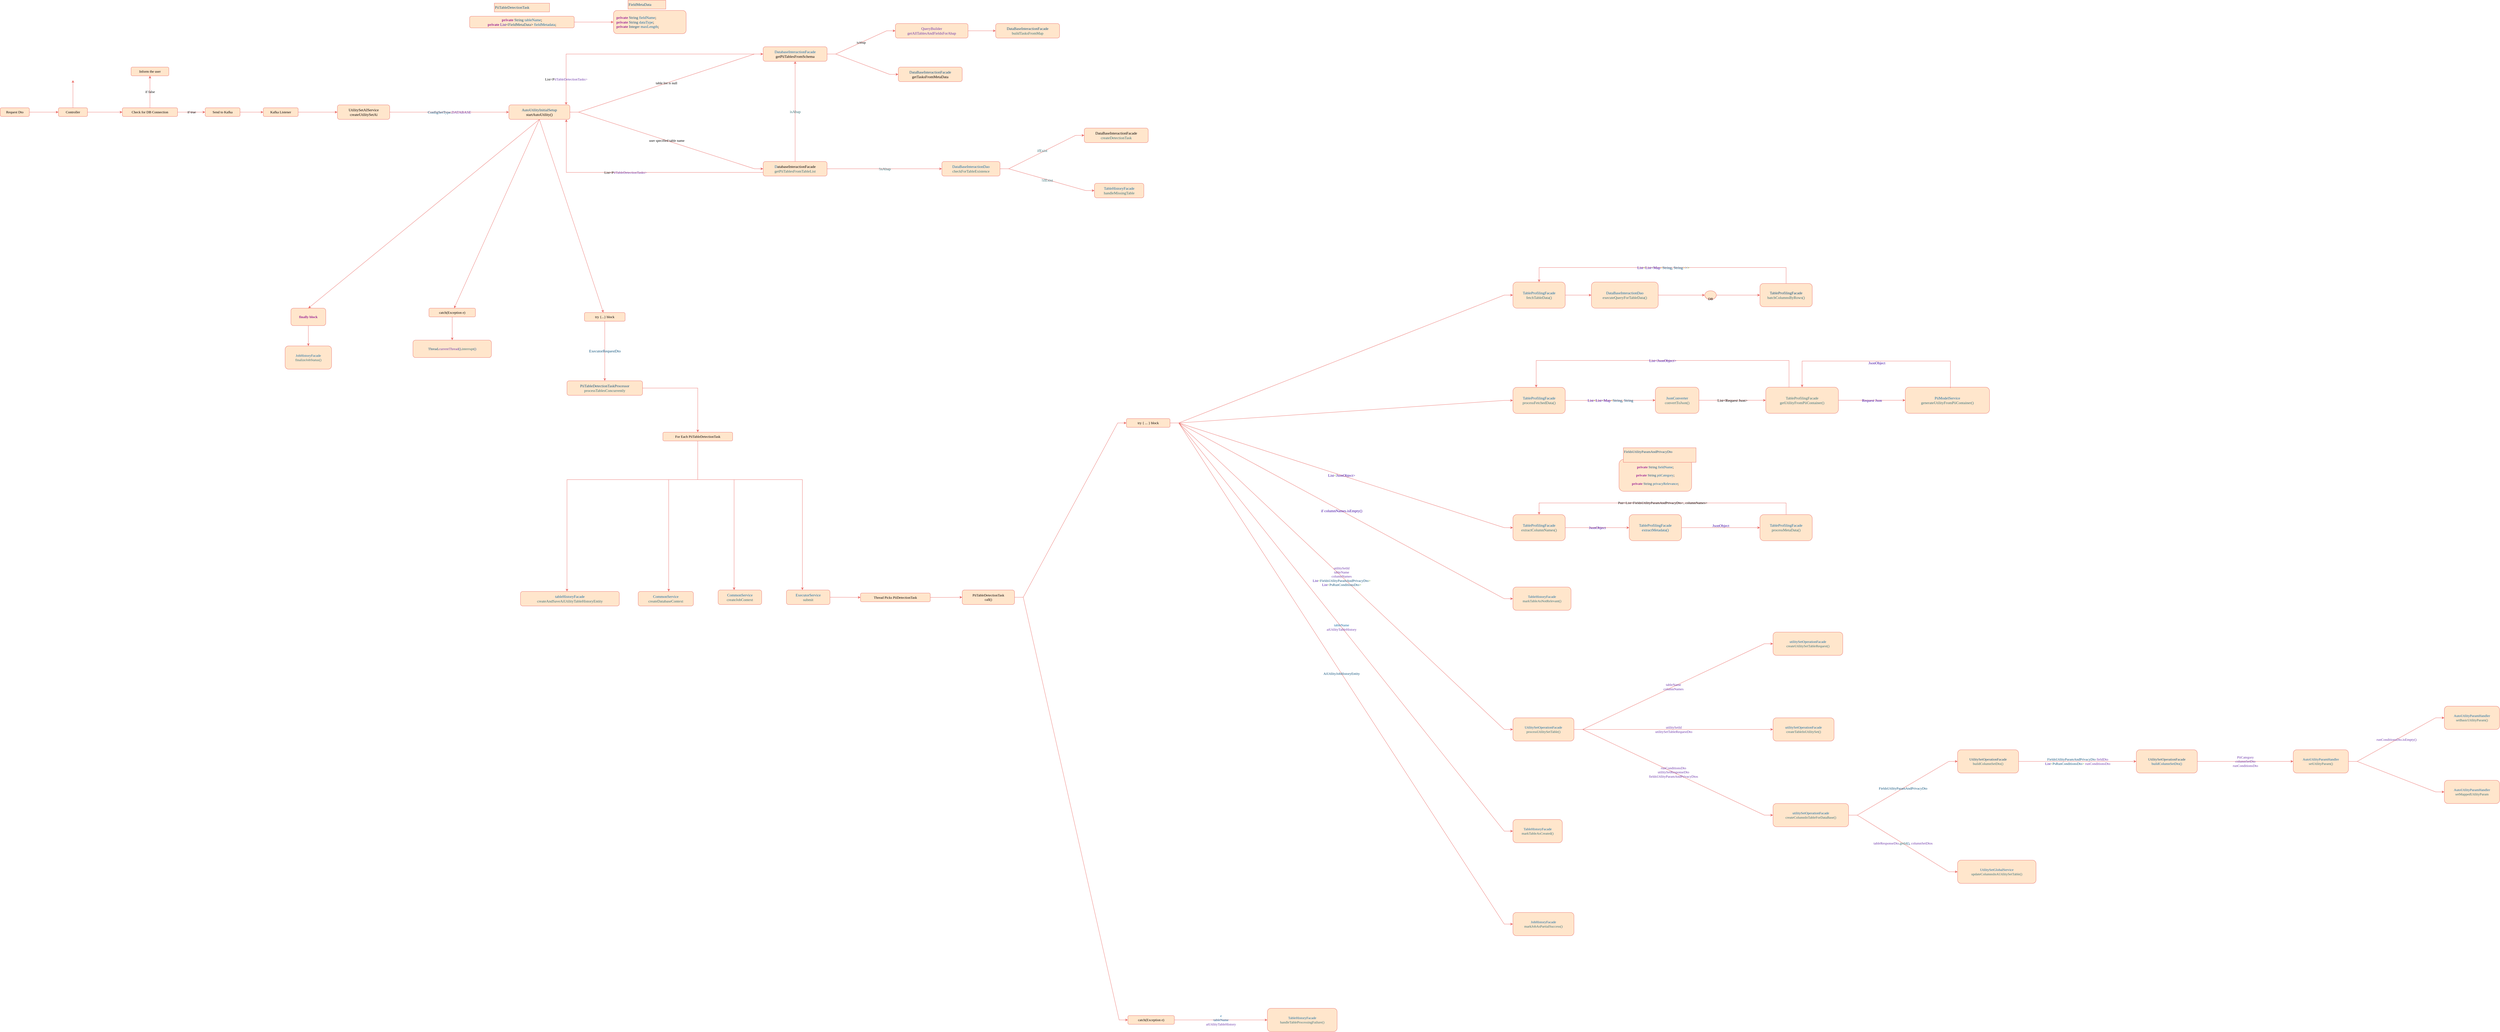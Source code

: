 <mxfile version="27.2.0">
  <diagram name="Page-1" id="GJhOprODO8Aw0IhJP1b8">
    <mxGraphModel dx="6887" dy="3490" grid="1" gridSize="10" guides="1" tooltips="1" connect="1" arrows="1" fold="1" page="1" pageScale="1" pageWidth="10000" pageHeight="6000" math="0" shadow="0">
      <root>
        <mxCell id="0" />
        <mxCell id="1" parent="0" />
        <mxCell id="amK7Ajxims58cx469wdc-3" value="" style="edgeStyle=orthogonalEdgeStyle;rounded=1;orthogonalLoop=1;jettySize=auto;html=1;fillColor=#ffe6cc;strokeColor=#EA6B66;curved=0;flowAnimation=0;shadow=0;fontColor=#000000;fontFamily=Lucida Console;labelBackgroundColor=none;" parent="1" source="amK7Ajxims58cx469wdc-1" target="amK7Ajxims58cx469wdc-2" edge="1">
          <mxGeometry relative="1" as="geometry" />
        </mxCell>
        <mxCell id="amK7Ajxims58cx469wdc-1" value="Request Dto" style="rounded=1;whiteSpace=wrap;html=1;fontFamily=Lucida Console;strokeColor=#EA6B66;labelBackgroundColor=none;fillColor=#ffe6cc;" parent="1" vertex="1">
          <mxGeometry x="820" y="1850" width="100" height="30" as="geometry" />
        </mxCell>
        <mxCell id="amK7Ajxims58cx469wdc-6" value="" style="edgeStyle=orthogonalEdgeStyle;rounded=0;orthogonalLoop=1;jettySize=auto;html=1;fontColor=#000000;fontFamily=Lucida Console;strokeColor=#EA6B66;labelBackgroundColor=none;fillColor=#ffe6cc;" parent="1" source="amK7Ajxims58cx469wdc-2" target="amK7Ajxims58cx469wdc-5" edge="1">
          <mxGeometry relative="1" as="geometry" />
        </mxCell>
        <mxCell id="amK7Ajxims58cx469wdc-7" value="" style="edgeStyle=orthogonalEdgeStyle;rounded=0;orthogonalLoop=1;jettySize=auto;html=1;fontColor=#000000;fontFamily=Lucida Console;strokeColor=#EA6B66;labelBackgroundColor=none;fillColor=#ffe6cc;" parent="1" source="amK7Ajxims58cx469wdc-2" target="amK7Ajxims58cx469wdc-5" edge="1">
          <mxGeometry relative="1" as="geometry" />
        </mxCell>
        <mxCell id="amK7Ajxims58cx469wdc-9" value="" style="edgeStyle=orthogonalEdgeStyle;rounded=0;orthogonalLoop=1;jettySize=auto;html=1;fontColor=#000000;fontFamily=Lucida Console;strokeColor=#EA6B66;labelBackgroundColor=none;fillColor=#ffe6cc;" parent="1" source="amK7Ajxims58cx469wdc-2" edge="1">
          <mxGeometry relative="1" as="geometry">
            <mxPoint x="1070" y="1755" as="targetPoint" />
          </mxGeometry>
        </mxCell>
        <mxCell id="amK7Ajxims58cx469wdc-2" value="Controller" style="whiteSpace=wrap;html=1;fontFamily=Lucida Console;rounded=1;strokeColor=#EA6B66;labelBackgroundColor=none;fillColor=#ffe6cc;" parent="1" vertex="1">
          <mxGeometry x="1020" y="1850" width="100" height="30" as="geometry" />
        </mxCell>
        <mxCell id="amK7Ajxims58cx469wdc-11" value="&lt;font style=&quot;font-size: 12px;&quot;&gt;if true&lt;/font&gt;" style="edgeStyle=orthogonalEdgeStyle;rounded=0;orthogonalLoop=1;jettySize=auto;html=1;fontColor=#000000;fontFamily=Lucida Console;strokeColor=#EA6B66;labelBackgroundColor=none;fillColor=#ffe6cc;" parent="1" source="amK7Ajxims58cx469wdc-5" target="amK7Ajxims58cx469wdc-10" edge="1">
          <mxGeometry relative="1" as="geometry" />
        </mxCell>
        <mxCell id="amK7Ajxims58cx469wdc-13" value="&lt;font style=&quot;font-size: 12px;&quot;&gt;if false&lt;/font&gt;" style="edgeStyle=orthogonalEdgeStyle;rounded=0;orthogonalLoop=1;jettySize=auto;html=1;fontColor=#000000;fontFamily=Lucida Console;strokeColor=#EA6B66;labelBackgroundColor=none;fillColor=#ffe6cc;" parent="1" source="amK7Ajxims58cx469wdc-5" target="amK7Ajxims58cx469wdc-12" edge="1">
          <mxGeometry relative="1" as="geometry" />
        </mxCell>
        <mxCell id="amK7Ajxims58cx469wdc-5" value="Check for DB Connection" style="whiteSpace=wrap;html=1;fontFamily=Lucida Console;rounded=1;strokeColor=#EA6B66;labelBackgroundColor=none;fillColor=#ffe6cc;" parent="1" vertex="1">
          <mxGeometry x="1240" y="1850" width="190" height="30" as="geometry" />
        </mxCell>
        <mxCell id="amK7Ajxims58cx469wdc-15" value="" style="edgeStyle=orthogonalEdgeStyle;rounded=0;orthogonalLoop=1;jettySize=auto;html=1;fontColor=#000000;fontFamily=Lucida Console;strokeColor=#EA6B66;labelBackgroundColor=none;fillColor=#ffe6cc;" parent="1" source="amK7Ajxims58cx469wdc-10" target="amK7Ajxims58cx469wdc-14" edge="1">
          <mxGeometry relative="1" as="geometry" />
        </mxCell>
        <mxCell id="amK7Ajxims58cx469wdc-10" value="Send to Kafka" style="whiteSpace=wrap;html=1;fontFamily=Lucida Console;rounded=1;strokeColor=#EA6B66;labelBackgroundColor=none;fillColor=#ffe6cc;" parent="1" vertex="1">
          <mxGeometry x="1525" y="1850" width="120" height="30" as="geometry" />
        </mxCell>
        <mxCell id="amK7Ajxims58cx469wdc-12" value="Inform the user" style="whiteSpace=wrap;html=1;fontFamily=Lucida Console;rounded=1;strokeColor=#EA6B66;labelBackgroundColor=none;fillColor=#ffe6cc;" parent="1" vertex="1">
          <mxGeometry x="1270" y="1710" width="130" height="30" as="geometry" />
        </mxCell>
        <mxCell id="amK7Ajxims58cx469wdc-17" value="" style="edgeStyle=orthogonalEdgeStyle;rounded=0;orthogonalLoop=1;jettySize=auto;html=1;fontColor=#000000;fontFamily=Lucida Console;strokeColor=#EA6B66;labelBackgroundColor=none;fillColor=#ffe6cc;" parent="1" source="amK7Ajxims58cx469wdc-14" target="amK7Ajxims58cx469wdc-16" edge="1">
          <mxGeometry relative="1" as="geometry" />
        </mxCell>
        <mxCell id="amK7Ajxims58cx469wdc-14" value="Kafka Listener" style="whiteSpace=wrap;html=1;fontFamily=Lucida Console;rounded=1;strokeColor=#EA6B66;labelBackgroundColor=none;fillColor=#ffe6cc;" parent="1" vertex="1">
          <mxGeometry x="1725" y="1850" width="120" height="30" as="geometry" />
        </mxCell>
        <mxCell id="amK7Ajxims58cx469wdc-19" value="&lt;div style=&quot;color: rgb(0, 0, 0);&quot;&gt;&lt;div style=&quot;font-size: 9.8pt;&quot;&gt;&lt;span style=&quot;color: rgb(11, 79, 121);&quot;&gt;ConfigSetType&lt;/span&gt;.&lt;span style=&quot;color: rgb(108, 54, 169);&quot;&gt;DATABASE&lt;/span&gt;&lt;/div&gt;&lt;/div&gt;" style="edgeStyle=orthogonalEdgeStyle;rounded=0;orthogonalLoop=1;jettySize=auto;html=1;fontFamily=Lucida Console;strokeColor=#EA6B66;labelBackgroundColor=none;fillColor=#ffe6cc;" parent="1" source="amK7Ajxims58cx469wdc-16" target="amK7Ajxims58cx469wdc-18" edge="1">
          <mxGeometry relative="1" as="geometry" />
        </mxCell>
        <mxCell id="amK7Ajxims58cx469wdc-16" value="&lt;div style=&quot;&quot;&gt;&lt;div style=&quot;font-size: 9.8pt;&quot;&gt;&lt;span style=&quot;&quot;&gt;UtilitySetAIService&lt;br&gt;&lt;/span&gt;createUtilitySetAi&lt;/div&gt;&lt;/div&gt;" style="fontFamily=Lucida Console;rounded=1;html=1;spacing=4;strokeColor=#EA6B66;labelBackgroundColor=none;fillColor=#ffe6cc;" parent="1" vertex="1">
          <mxGeometry x="1980" y="1840" width="180" height="50" as="geometry" />
        </mxCell>
        <mxCell id="amK7Ajxims58cx469wdc-21" value="table list is null" style="edgeStyle=entityRelationEdgeStyle;rounded=0;orthogonalLoop=1;jettySize=auto;html=1;fontFamily=Lucida Console;fontSize=12;strokeColor=#EA6B66;labelBackgroundColor=none;fillColor=#ffe6cc;" parent="1" source="amK7Ajxims58cx469wdc-18" target="amK7Ajxims58cx469wdc-20" edge="1">
          <mxGeometry relative="1" as="geometry" />
        </mxCell>
        <mxCell id="amK7Ajxims58cx469wdc-25" value="user specified table name" style="edgeStyle=entityRelationEdgeStyle;rounded=0;orthogonalLoop=1;jettySize=auto;html=1;fontFamily=Lucida Console;fontSize=12;strokeColor=#EA6B66;labelBackgroundColor=none;fillColor=#ffe6cc;" parent="1" source="amK7Ajxims58cx469wdc-18" target="amK7Ajxims58cx469wdc-24" edge="1">
          <mxGeometry relative="1" as="geometry" />
        </mxCell>
        <mxCell id="amK7Ajxims58cx469wdc-51" value="&lt;div style=&quot;color: rgb(0, 0, 0);&quot;&gt;&lt;div style=&quot;font-size: 9.8pt;&quot;&gt;&lt;span style=&quot;color:#0b4f79;&quot;&gt;ExecutorRequestDto&lt;/span&gt;&lt;/div&gt;&lt;/div&gt;" style="edgeStyle=orthogonalEdgeStyle;rounded=0;orthogonalLoop=1;jettySize=auto;html=1;fontFamily=Lucida Console;exitX=0.5;exitY=1;exitDx=0;exitDy=0;strokeColor=#EA6B66;labelBackgroundColor=none;fillColor=#ffe6cc;" parent="1" source="LzeKRFWDxI_c3MoV32VU-66" target="amK7Ajxims58cx469wdc-50" edge="1">
          <mxGeometry relative="1" as="geometry" />
        </mxCell>
        <mxCell id="LzeKRFWDxI_c3MoV32VU-67" value="" style="rounded=0;orthogonalLoop=1;jettySize=auto;html=1;exitX=0.5;exitY=1;exitDx=0;exitDy=0;strokeColor=#EA6B66;fontFamily=Lucida Console;labelBackgroundColor=none;fillColor=#ffe6cc;" edge="1" parent="1" source="amK7Ajxims58cx469wdc-18" target="LzeKRFWDxI_c3MoV32VU-66">
          <mxGeometry relative="1" as="geometry" />
        </mxCell>
        <mxCell id="LzeKRFWDxI_c3MoV32VU-69" value="" style="rounded=0;orthogonalLoop=1;jettySize=auto;html=1;exitX=0.5;exitY=1;exitDx=0;exitDy=0;strokeColor=#EA6B66;fontFamily=Lucida Console;labelBackgroundColor=none;fillColor=#ffe6cc;" edge="1" parent="1" source="amK7Ajxims58cx469wdc-18" target="LzeKRFWDxI_c3MoV32VU-68">
          <mxGeometry relative="1" as="geometry" />
        </mxCell>
        <mxCell id="LzeKRFWDxI_c3MoV32VU-73" value="" style="rounded=0;orthogonalLoop=1;jettySize=auto;html=1;exitX=0.5;exitY=1;exitDx=0;exitDy=0;entryX=0.5;entryY=0;entryDx=0;entryDy=0;strokeColor=#EA6B66;fontFamily=Lucida Console;labelBackgroundColor=none;fillColor=#ffe6cc;" edge="1" parent="1" source="amK7Ajxims58cx469wdc-18" target="LzeKRFWDxI_c3MoV32VU-72">
          <mxGeometry relative="1" as="geometry" />
        </mxCell>
        <mxCell id="amK7Ajxims58cx469wdc-18" value="&lt;div style=&quot;&quot;&gt;&lt;div style=&quot;font-size: 9.8pt;&quot;&gt;&lt;span style=&quot;color: rgb(11, 79, 121);&quot;&gt;AutoUtilityInitialSetup&lt;/span&gt;&lt;/div&gt;&lt;div style=&quot;font-size: 9.8pt;&quot;&gt;startAutoUtility()&lt;/div&gt;&lt;/div&gt;" style="whiteSpace=wrap;html=1;fontFamily=Lucida Console;rounded=1;spacing=4;strokeColor=#EA6B66;labelBackgroundColor=none;fillColor=#ffe6cc;" parent="1" vertex="1">
          <mxGeometry x="2570" y="1840" width="210" height="50" as="geometry" />
        </mxCell>
        <mxCell id="amK7Ajxims58cx469wdc-27" value="isAbap" style="edgeStyle=entityRelationEdgeStyle;rounded=0;orthogonalLoop=1;jettySize=auto;html=1;fontFamily=Lucida Console;strokeColor=#EA6B66;labelBackgroundColor=none;fillColor=#ffe6cc;" parent="1" source="amK7Ajxims58cx469wdc-20" target="amK7Ajxims58cx469wdc-26" edge="1">
          <mxGeometry relative="1" as="geometry" />
        </mxCell>
        <mxCell id="amK7Ajxims58cx469wdc-31" value="" style="edgeStyle=entityRelationEdgeStyle;rounded=0;orthogonalLoop=1;jettySize=auto;html=1;fontFamily=Lucida Console;strokeColor=#EA6B66;labelBackgroundColor=none;fillColor=#ffe6cc;" parent="1" source="amK7Ajxims58cx469wdc-20" target="amK7Ajxims58cx469wdc-30" edge="1">
          <mxGeometry relative="1" as="geometry" />
        </mxCell>
        <mxCell id="amK7Ajxims58cx469wdc-20" value="&lt;div style=&quot;&quot;&gt;&lt;div style=&quot;font-size: 9.8pt;&quot;&gt;&lt;span style=&quot;color: rgb(15, 104, 160);&quot;&gt;DatabaseInteractionFacade&lt;/span&gt;&lt;/div&gt;&lt;div style=&quot;font-size: 9.8pt;&quot;&gt;getPiiTablesFromSchema&lt;/div&gt;&lt;/div&gt;" style="whiteSpace=wrap;html=1;fontFamily=Lucida Console;rounded=1;spacing=4;align=center;horizontal=1;verticalAlign=middle;strokeColor=#EA6B66;labelBackgroundColor=none;fillColor=#ffe6cc;" parent="1" vertex="1">
          <mxGeometry x="3445" y="1640" width="220" height="50" as="geometry" />
        </mxCell>
        <mxCell id="amK7Ajxims58cx469wdc-36" value="&lt;div style=&quot;color: rgb(0, 0, 0);&quot;&gt;&lt;div style=&quot;font-size: 9.8pt;&quot;&gt;&lt;span style=&quot;color: rgb(50, 109, 116);&quot;&gt;isAbap&lt;/span&gt;&lt;/div&gt;&lt;/div&gt;" style="edgeStyle=orthogonalEdgeStyle;rounded=0;orthogonalLoop=1;jettySize=auto;html=1;fontFamily=Lucida Console;strokeColor=#EA6B66;labelBackgroundColor=none;fillColor=#ffe6cc;" parent="1" source="amK7Ajxims58cx469wdc-24" target="amK7Ajxims58cx469wdc-20" edge="1">
          <mxGeometry relative="1" as="geometry" />
        </mxCell>
        <mxCell id="amK7Ajxims58cx469wdc-38" value="&lt;br&gt;&lt;div style=&quot;forced-color-adjust: none; color: rgb(0, 0, 0); font-style: normal; font-variant-ligatures: normal; font-variant-caps: normal; font-weight: 400; letter-spacing: normal; orphans: 2; text-align: center; text-indent: 0px; text-transform: none; widows: 2; word-spacing: 0px; -webkit-text-stroke-width: 0px; text-decoration-thickness: initial; text-decoration-style: initial; text-decoration-color: initial; font-size: 9.8pt;&quot;&gt;&lt;span style=&quot;forced-color-adjust: none; color: rgb(50, 109, 116);&quot;&gt;!isAbap&lt;/span&gt;&lt;/div&gt;&lt;div&gt;&lt;br&gt;&lt;/div&gt;" style="edgeStyle=orthogonalEdgeStyle;rounded=0;orthogonalLoop=1;jettySize=auto;html=1;fontFamily=Lucida Console;strokeColor=#EA6B66;labelBackgroundColor=none;fillColor=#ffe6cc;" parent="1" source="amK7Ajxims58cx469wdc-24" target="amK7Ajxims58cx469wdc-37" edge="1">
          <mxGeometry relative="1" as="geometry" />
        </mxCell>
        <mxCell id="amK7Ajxims58cx469wdc-24" value="&lt;div style=&quot;&quot;&gt;&lt;div style=&quot;font-size: 9.8pt;&quot;&gt;&lt;span style=&quot;color: rgb(15, 104, 160);&quot;&gt;D&lt;/span&gt;atabaseInteractionFacade&lt;/div&gt;&lt;div style=&quot;font-size: 9.8pt;&quot;&gt;&lt;span style=&quot;color: rgb(50, 109, 116);&quot;&gt;getPiiTablesFromTableList&lt;/span&gt;&lt;/div&gt;&lt;/div&gt;" style="whiteSpace=wrap;html=1;fontFamily=Lucida Console;rounded=1;spacing=4;strokeColor=#EA6B66;labelBackgroundColor=none;fillColor=#ffe6cc;" parent="1" vertex="1">
          <mxGeometry x="3445" y="2035" width="220" height="50" as="geometry" />
        </mxCell>
        <mxCell id="amK7Ajxims58cx469wdc-33" value="" style="edgeStyle=orthogonalEdgeStyle;rounded=0;orthogonalLoop=1;jettySize=auto;html=1;fontFamily=Lucida Console;strokeColor=#EA6B66;labelBackgroundColor=none;fillColor=#ffe6cc;" parent="1" source="amK7Ajxims58cx469wdc-26" target="amK7Ajxims58cx469wdc-32" edge="1">
          <mxGeometry relative="1" as="geometry" />
        </mxCell>
        <mxCell id="amK7Ajxims58cx469wdc-26" value="&lt;div style=&quot;&quot;&gt;&lt;div style=&quot;font-size: 9.8pt;&quot;&gt;&lt;span style=&quot;color: rgb(108, 54, 169);&quot;&gt;QueryBuilder&lt;/span&gt;&lt;/div&gt;&lt;div style=&quot;font-size: 9.8pt;&quot;&gt;&lt;span style=&quot;color: rgb(108, 54, 169);&quot;&gt;getAllTablesAndFieldsForAbap&lt;/span&gt;&lt;/div&gt;&lt;/div&gt;" style="whiteSpace=wrap;html=1;fontFamily=Lucida Console;rounded=1;spacing=4;strokeColor=#EA6B66;labelBackgroundColor=none;fillColor=#ffe6cc;" parent="1" vertex="1">
          <mxGeometry x="3900" y="1560" width="250" height="50" as="geometry" />
        </mxCell>
        <mxCell id="amK7Ajxims58cx469wdc-30" value="&lt;div style=&quot;&quot;&gt;&lt;div style=&quot;font-size: 9.8pt;&quot;&gt;&lt;span style=&quot;color: rgb(15, 104, 160);&quot;&gt;&lt;div style=&quot;color: rgb(0, 0, 0);&quot;&gt;&lt;div style=&quot;font-size: 9.8pt;&quot;&gt;&lt;span style=&quot;color: rgb(11, 79, 121);&quot;&gt;DataBaseInteractionFacade&lt;/span&gt;&lt;/div&gt;&lt;div style=&quot;font-size: 9.8pt;&quot;&gt;getTasksFromMetaData&lt;/div&gt;&lt;/div&gt;&lt;/span&gt;&lt;/div&gt;&lt;/div&gt;" style="whiteSpace=wrap;html=1;fontFamily=Lucida Console;rounded=1;spacing=4;horizontal=1;strokeColor=#EA6B66;labelBackgroundColor=none;fillColor=#ffe6cc;" parent="1" vertex="1">
          <mxGeometry x="3910" y="1710" width="220" height="50" as="geometry" />
        </mxCell>
        <mxCell id="amK7Ajxims58cx469wdc-32" value="&lt;div style=&quot;color: rgb(0, 0, 0);&quot;&gt;&lt;div style=&quot;font-size: 9.8pt;&quot;&gt;&lt;span style=&quot;color: rgb(50, 109, 116);&quot;&gt;&lt;div style=&quot;color: rgb(0, 0, 0); font-size: 9.8pt;&quot;&gt;&lt;span style=&quot;color: rgb(11, 79, 121);&quot;&gt;DataBaseInteractionFacade&lt;/span&gt;&lt;/div&gt;&lt;/span&gt;&lt;/div&gt;&lt;div style=&quot;font-size: 9.8pt;&quot;&gt;&lt;span style=&quot;color: rgb(50, 109, 116);&quot;&gt;buildTasksFromMap&lt;/span&gt;&lt;/div&gt;&lt;/div&gt;" style="whiteSpace=wrap;html=1;fontFamily=Lucida Console;rounded=1;spacing=4;strokeColor=#EA6B66;labelBackgroundColor=none;fillColor=#ffe6cc;" parent="1" vertex="1">
          <mxGeometry x="4245" y="1560" width="220" height="50" as="geometry" />
        </mxCell>
        <mxCell id="amK7Ajxims58cx469wdc-42" value="&lt;br&gt;&lt;div style=&quot;forced-color-adjust: none; color: rgb(0, 0, 0); font-style: normal; font-variant-ligatures: normal; font-variant-caps: normal; font-weight: 400; letter-spacing: normal; orphans: 2; text-align: center; text-indent: 0px; text-transform: none; widows: 2; word-spacing: 0px; -webkit-text-stroke-width: 0px; text-decoration-thickness: initial; text-decoration-style: initial; text-decoration-color: initial; font-size: 9.8pt;&quot;&gt;&lt;span style=&quot;forced-color-adjust: none; color: rgb(50, 109, 116);&quot;&gt;&lt;br class=&quot;Apple-interchange-newline&quot;&gt;ifExist&lt;/span&gt;&lt;/div&gt;&lt;div style=&quot;forced-color-adjust: none;&quot;&gt;&lt;br style=&quot;forced-color-adjust: none; color: rgb(0, 0, 0); font-size: 11px; font-style: normal; font-variant-ligatures: normal; font-variant-caps: normal; font-weight: 400; letter-spacing: normal; orphans: 2; text-align: center; text-indent: 0px; text-transform: none; widows: 2; word-spacing: 0px; -webkit-text-stroke-width: 0px; white-space: nowrap; text-decoration-thickness: initial; text-decoration-style: initial; text-decoration-color: initial;&quot;&gt;&lt;br&gt;&lt;br&gt;&lt;/div&gt;" style="edgeStyle=entityRelationEdgeStyle;rounded=0;orthogonalLoop=1;jettySize=auto;html=1;fontFamily=Lucida Console;strokeColor=#EA6B66;labelBackgroundColor=none;fillColor=#ffe6cc;" parent="1" source="amK7Ajxims58cx469wdc-37" target="amK7Ajxims58cx469wdc-41" edge="1">
          <mxGeometry relative="1" as="geometry" />
        </mxCell>
        <mxCell id="amK7Ajxims58cx469wdc-44" value="&lt;br&gt;&lt;div style=&quot;forced-color-adjust: none; color: rgb(0, 0, 0); font-style: normal; font-variant-ligatures: normal; font-variant-caps: normal; font-weight: 400; letter-spacing: normal; orphans: 2; text-align: center; text-indent: 0px; text-transform: none; widows: 2; word-spacing: 0px; -webkit-text-stroke-width: 0px; text-decoration-thickness: initial; text-decoration-style: initial; text-decoration-color: initial; font-size: 9.8pt;&quot;&gt;&lt;span style=&quot;forced-color-adjust: none; color: rgb(50, 109, 116);&quot;&gt;&lt;br class=&quot;Apple-interchange-newline&quot;&gt;&lt;br class=&quot;Apple-interchange-newline&quot; style=&quot;forced-color-adjust: none;&quot;&gt;!ifExist&lt;/span&gt;&lt;/div&gt;&lt;div style=&quot;forced-color-adjust: none; color: rgb(0, 0, 0); font-size: 11px; font-style: normal; font-variant-ligatures: normal; font-variant-caps: normal; font-weight: 400; letter-spacing: normal; orphans: 2; text-align: center; text-indent: 0px; text-transform: none; widows: 2; word-spacing: 0px; -webkit-text-stroke-width: 0px; white-space: nowrap; text-decoration-thickness: initial; text-decoration-style: initial; text-decoration-color: initial;&quot;&gt;&lt;br style=&quot;forced-color-adjust: none; color: rgb(0, 0, 0); font-size: 11px; font-style: normal; font-variant-ligatures: normal; font-variant-caps: normal; font-weight: 400; letter-spacing: normal; orphans: 2; text-align: center; text-indent: 0px; text-transform: none; widows: 2; word-spacing: 0px; -webkit-text-stroke-width: 0px; white-space: nowrap; text-decoration-thickness: initial; text-decoration-style: initial; text-decoration-color: initial;&quot;&gt;&lt;br style=&quot;forced-color-adjust: none;&quot;&gt;&lt;/div&gt;&lt;div&gt;&lt;br&gt;&lt;/div&gt;" style="edgeStyle=entityRelationEdgeStyle;rounded=0;orthogonalLoop=1;jettySize=auto;html=1;fontFamily=Lucida Console;strokeColor=#EA6B66;labelBackgroundColor=none;fillColor=#ffe6cc;" parent="1" source="amK7Ajxims58cx469wdc-37" target="amK7Ajxims58cx469wdc-43" edge="1">
          <mxGeometry relative="1" as="geometry" />
        </mxCell>
        <mxCell id="amK7Ajxims58cx469wdc-37" value="&lt;div style=&quot;&quot;&gt;&lt;div style=&quot;font-size: 9.8pt;&quot;&gt;&lt;span style=&quot;color: rgb(15, 104, 160);&quot;&gt;DataBaseInteractionDao&lt;/span&gt;&lt;/div&gt;&lt;div style=&quot;font-size: 9.8pt;&quot;&gt;&lt;span style=&quot;color: rgb(50, 109, 116);&quot;&gt;checkForTableExistence&lt;/span&gt;&lt;/div&gt;&lt;/div&gt;" style="whiteSpace=wrap;html=1;fontFamily=Lucida Console;rounded=1;spacing=4;strokeColor=#EA6B66;labelBackgroundColor=none;fillColor=#ffe6cc;" parent="1" vertex="1">
          <mxGeometry x="4060" y="2035" width="200" height="50" as="geometry" />
        </mxCell>
        <mxCell id="amK7Ajxims58cx469wdc-41" value="&lt;div style=&quot;&quot;&gt;&lt;div style=&quot;font-size: 9.8pt;&quot;&gt;DataBaseInteractionFacade&lt;/div&gt;&lt;div style=&quot;font-size: 9.8pt;&quot;&gt;&lt;span style=&quot;color:#326d74;&quot;&gt;createDetectionTask&lt;/span&gt;&lt;/div&gt;&lt;/div&gt;" style="whiteSpace=wrap;html=1;fontFamily=Lucida Console;rounded=1;spacing=4;strokeColor=#EA6B66;labelBackgroundColor=none;fillColor=#ffe6cc;" parent="1" vertex="1">
          <mxGeometry x="4550" y="1920" width="220" height="50" as="geometry" />
        </mxCell>
        <mxCell id="amK7Ajxims58cx469wdc-43" value="&lt;div style=&quot;&quot;&gt;&lt;div style=&quot;font-size: 9.8pt;&quot;&gt;&lt;div&gt;&lt;div style=&quot;font-size: 9.8pt;&quot;&gt;&lt;span style=&quot;color:#0f68a0;&quot;&gt;TableHistoryFacade&lt;/span&gt;&lt;/div&gt;&lt;/div&gt;&lt;/div&gt;&lt;div style=&quot;font-size: 9.8pt;&quot;&gt;&lt;span style=&quot;color:#326d74;&quot;&gt;handleMissingTable&lt;/span&gt;&lt;/div&gt;&lt;/div&gt;" style="whiteSpace=wrap;html=1;fontFamily=Lucida Console;rounded=1;spacing=4;strokeColor=#EA6B66;labelBackgroundColor=none;fillColor=#ffe6cc;" parent="1" vertex="1">
          <mxGeometry x="4585" y="2110" width="170" height="50" as="geometry" />
        </mxCell>
        <mxCell id="amK7Ajxims58cx469wdc-47" value="&#xa;&lt;span style=&quot;color: rgb(0, 0, 0); font-size: 12px; font-style: normal; font-variant-ligatures: normal; font-variant-caps: normal; font-weight: 400; letter-spacing: normal; orphans: 2; text-align: center; text-indent: 0px; text-transform: none; widows: 2; word-spacing: 0px; -webkit-text-stroke-width: 0px; white-space: nowrap; text-decoration-thickness: initial; text-decoration-style: initial; text-decoration-color: initial; float: none; display: inline !important;&quot;&gt;List&amp;lt;P&lt;/span&gt;&lt;span data-mx-given-colors=&quot;{&amp;quot;color&amp;quot;:&amp;quot;rgb(108, 54, 169)&amp;quot;}&quot; style=&quot;forced-color-adjust: none; font-size: 12px; font-style: normal; font-variant-ligatures: normal; font-variant-caps: normal; font-weight: 400; letter-spacing: normal; orphans: 2; text-align: center; text-indent: 0px; text-transform: none; widows: 2; word-spacing: 0px; -webkit-text-stroke-width: 0px; white-space: nowrap; text-decoration-thickness: initial; text-decoration-style: initial; text-decoration-color: initial; color: light-dark(rgb(108, 54, 169), rgb(204, 157, 255));&quot;&gt;iiTableDetectionTasks&amp;gt;&lt;/span&gt;&#xa;&#xa;" style="endArrow=classic;html=1;rounded=0;edgeStyle=orthogonalEdgeStyle;exitX=0;exitY=0.5;exitDx=0;exitDy=0;entryX=0.938;entryY=-0.006;entryDx=0;entryDy=0;entryPerimeter=0;fontFamily=Lucida Console;strokeColor=#EA6B66;labelBackgroundColor=none;fillColor=#ffe6cc;" parent="1" target="amK7Ajxims58cx469wdc-18" edge="1" source="amK7Ajxims58cx469wdc-20">
          <mxGeometry x="0.808" width="50" height="50" relative="1" as="geometry">
            <mxPoint x="3355" y="1650" as="sourcePoint" />
            <mxPoint x="2807.2" y="1731.52" as="targetPoint" />
            <mxPoint as="offset" />
          </mxGeometry>
        </mxCell>
        <mxCell id="amK7Ajxims58cx469wdc-48" value="&lt;span style=&quot;forced-color-adjust: none; color: rgb(0, 0, 0); font-style: normal; font-variant-ligatures: normal; font-variant-caps: normal; font-weight: 400; letter-spacing: normal; orphans: 2; text-align: center; text-indent: 0px; text-transform: none; widows: 2; word-spacing: 0px; -webkit-text-stroke-width: 0px; white-space: nowrap; text-decoration-thickness: initial; text-decoration-style: initial; text-decoration-color: initial; font-size: 12px; float: none; display: inline !important;&quot;&gt;List&amp;lt;P&lt;/span&gt;&lt;span style=&quot;forced-color-adjust: none; font-style: normal; font-variant-ligatures: normal; font-variant-caps: normal; font-weight: 400; letter-spacing: normal; orphans: 2; text-align: center; text-indent: 0px; text-transform: none; widows: 2; word-spacing: 0px; -webkit-text-stroke-width: 0px; white-space: nowrap; text-decoration-thickness: initial; text-decoration-style: initial; text-decoration-color: initial; font-size: 12px; color: light-dark(rgb(108, 54, 169), rgb(204, 157, 255));&quot;&gt;iiTableDetectionTasks&amp;gt;&lt;/span&gt;" style="endArrow=classic;html=1;rounded=0;edgeStyle=orthogonalEdgeStyle;entryX=0.941;entryY=1;entryDx=0;entryDy=0;entryPerimeter=0;exitX=0;exitY=0.75;exitDx=0;exitDy=0;fontFamily=Lucida Console;strokeColor=#EA6B66;labelBackgroundColor=none;fillColor=#ffe6cc;" parent="1" source="amK7Ajxims58cx469wdc-24" target="amK7Ajxims58cx469wdc-18" edge="1">
          <mxGeometry x="0.104" width="50" height="50" relative="1" as="geometry">
            <mxPoint x="2990" y="2020" as="sourcePoint" />
            <mxPoint x="3040" y="1970" as="targetPoint" />
            <mxPoint as="offset" />
          </mxGeometry>
        </mxCell>
        <mxCell id="1HooZBelikX92kUnRuxz-2" value="" style="edgeStyle=orthogonalEdgeStyle;rounded=0;orthogonalLoop=1;jettySize=auto;html=1;fontFamily=Lucida Console;strokeColor=#EA6B66;labelBackgroundColor=none;fillColor=#ffe6cc;" parent="1" source="amK7Ajxims58cx469wdc-50" target="1HooZBelikX92kUnRuxz-1" edge="1">
          <mxGeometry relative="1" as="geometry" />
        </mxCell>
        <mxCell id="amK7Ajxims58cx469wdc-50" value="&lt;div style=&quot;&quot;&gt;&lt;div style=&quot;font-size: 9.8pt;&quot;&gt;&lt;div&gt;&lt;div style=&quot;font-size: 9.8pt;&quot;&gt;&lt;span style=&quot;color:#0b4f79;&quot;&gt;PiiTableDetectionTaskProcessor&lt;/span&gt;&lt;/div&gt;&lt;/div&gt;&lt;/div&gt;&lt;div style=&quot;font-size: 9.8pt;&quot;&gt;&lt;span style=&quot;color: rgb(50, 109, 116);&quot;&gt;processTablesConcurrently&lt;/span&gt;&lt;/div&gt;&lt;/div&gt;" style="whiteSpace=wrap;html=1;fontFamily=Lucida Console;rounded=1;spacing=4;strokeColor=#EA6B66;labelBackgroundColor=none;fillColor=#ffe6cc;" parent="1" vertex="1">
          <mxGeometry x="2770" y="2789.89" width="260" height="50" as="geometry" />
        </mxCell>
        <mxCell id="1HooZBelikX92kUnRuxz-4" value="" style="edgeStyle=orthogonalEdgeStyle;rounded=0;orthogonalLoop=1;jettySize=auto;html=1;exitX=0.5;exitY=1;exitDx=0;exitDy=0;fontFamily=Lucida Console;strokeColor=#EA6B66;labelBackgroundColor=none;fillColor=#ffe6cc;" parent="1" source="1HooZBelikX92kUnRuxz-1" target="1HooZBelikX92kUnRuxz-3" edge="1">
          <mxGeometry relative="1" as="geometry">
            <Array as="points">
              <mxPoint x="3220" y="3130" />
              <mxPoint x="3580" y="3130" />
            </Array>
          </mxGeometry>
        </mxCell>
        <mxCell id="1HooZBelikX92kUnRuxz-6" value="" style="edgeStyle=orthogonalEdgeStyle;rounded=0;orthogonalLoop=1;jettySize=auto;html=1;fontFamily=Lucida Console;strokeColor=#EA6B66;labelBackgroundColor=none;fillColor=#ffe6cc;" parent="1" source="1HooZBelikX92kUnRuxz-1" target="1HooZBelikX92kUnRuxz-5" edge="1">
          <mxGeometry relative="1" as="geometry">
            <Array as="points">
              <mxPoint x="3220" y="3130" />
              <mxPoint x="3345" y="3130" />
            </Array>
          </mxGeometry>
        </mxCell>
        <mxCell id="1HooZBelikX92kUnRuxz-7" value="" style="edgeStyle=orthogonalEdgeStyle;rounded=0;orthogonalLoop=1;jettySize=auto;html=1;fontFamily=Lucida Console;strokeColor=#EA6B66;labelBackgroundColor=none;fillColor=#ffe6cc;" parent="1" source="1HooZBelikX92kUnRuxz-1" target="1HooZBelikX92kUnRuxz-5" edge="1">
          <mxGeometry relative="1" as="geometry">
            <Array as="points">
              <mxPoint x="3220" y="3130" />
              <mxPoint x="3345" y="3130" />
            </Array>
          </mxGeometry>
        </mxCell>
        <mxCell id="1HooZBelikX92kUnRuxz-9" value="" style="edgeStyle=orthogonalEdgeStyle;rounded=0;orthogonalLoop=1;jettySize=auto;html=1;fontFamily=Lucida Console;strokeColor=#EA6B66;labelBackgroundColor=none;fillColor=#ffe6cc;" parent="1" source="1HooZBelikX92kUnRuxz-1" target="1HooZBelikX92kUnRuxz-8" edge="1">
          <mxGeometry relative="1" as="geometry">
            <Array as="points">
              <mxPoint x="3220" y="3130" />
              <mxPoint x="3120" y="3130" />
            </Array>
          </mxGeometry>
        </mxCell>
        <mxCell id="1HooZBelikX92kUnRuxz-11" value="" style="edgeStyle=orthogonalEdgeStyle;rounded=0;orthogonalLoop=1;jettySize=auto;html=1;fontFamily=Lucida Console;strokeColor=#EA6B66;labelBackgroundColor=none;fillColor=#ffe6cc;" parent="1" source="1HooZBelikX92kUnRuxz-1" target="1HooZBelikX92kUnRuxz-10" edge="1">
          <mxGeometry relative="1" as="geometry">
            <Array as="points">
              <mxPoint x="3220" y="3130" />
              <mxPoint x="2770" y="3130" />
            </Array>
          </mxGeometry>
        </mxCell>
        <mxCell id="1HooZBelikX92kUnRuxz-1" value="For Each PiiTableDetectionTask" style="whiteSpace=wrap;html=1;fontFamily=Lucida Console;rounded=1;spacing=4;strokeColor=#EA6B66;labelBackgroundColor=none;fillColor=#ffe6cc;" parent="1" vertex="1">
          <mxGeometry x="3100" y="2966.89" width="240" height="30" as="geometry" />
        </mxCell>
        <mxCell id="1HooZBelikX92kUnRuxz-16" value="" style="edgeStyle=orthogonalEdgeStyle;rounded=0;orthogonalLoop=1;jettySize=auto;html=1;fontFamily=Lucida Console;strokeColor=#EA6B66;labelBackgroundColor=none;fillColor=#ffe6cc;" parent="1" source="1HooZBelikX92kUnRuxz-3" target="1HooZBelikX92kUnRuxz-15" edge="1">
          <mxGeometry relative="1" as="geometry" />
        </mxCell>
        <mxCell id="1HooZBelikX92kUnRuxz-3" value="&lt;div style=&quot;&quot;&gt;&lt;div style=&quot;font-size: 9.8pt;&quot;&gt;&lt;span style=&quot;color:#0f68a0;&quot;&gt;ExecutorService&lt;br&gt;&lt;/span&gt;&lt;div&gt;&lt;div style=&quot;font-size: 9.8pt;&quot;&gt;&lt;span style=&quot;color:#326d74;&quot;&gt;submit&lt;/span&gt;&lt;/div&gt;&lt;/div&gt;&lt;span style=&quot;color:#0f68a0;&quot;&gt;&lt;/span&gt;&lt;/div&gt;&lt;/div&gt;" style="whiteSpace=wrap;html=1;fontFamily=Lucida Console;rounded=1;spacing=4;strokeColor=#EA6B66;labelBackgroundColor=none;fillColor=#ffe6cc;" parent="1" vertex="1">
          <mxGeometry x="3525" y="3510" width="150" height="50" as="geometry" />
        </mxCell>
        <mxCell id="1HooZBelikX92kUnRuxz-5" value="&lt;div style=&quot;&quot;&gt;&lt;div style=&quot;font-size: 9.8pt;&quot;&gt;&lt;span style=&quot;color:#0f68a0;&quot;&gt;CommonService&lt;/span&gt;&lt;/div&gt;&lt;div style=&quot;font-size: 9.8pt;&quot;&gt;&lt;span style=&quot;color:#326d74;&quot;&gt;createJobContext&lt;/span&gt;&lt;/div&gt;&lt;/div&gt;" style="whiteSpace=wrap;html=1;fontFamily=Lucida Console;rounded=1;spacing=4;strokeColor=#EA6B66;labelBackgroundColor=none;fillColor=#ffe6cc;" parent="1" vertex="1">
          <mxGeometry x="3290" y="3510" width="150" height="50" as="geometry" />
        </mxCell>
        <mxCell id="1HooZBelikX92kUnRuxz-8" value="&lt;div style=&quot;&quot;&gt;&lt;div style=&quot;font-size: 9.8pt;&quot;&gt;&lt;span style=&quot;color:#0f68a0;&quot;&gt;CommonService&lt;/span&gt;&lt;/div&gt;&lt;div style=&quot;font-size: 9.8pt;&quot;&gt;&lt;span style=&quot;color:#326d74;&quot;&gt;createDatabaseContext&lt;/span&gt;&lt;/div&gt;&lt;/div&gt;" style="whiteSpace=wrap;html=1;fontFamily=Lucida Console;rounded=1;spacing=4;strokeColor=#EA6B66;labelBackgroundColor=none;fillColor=#ffe6cc;" parent="1" vertex="1">
          <mxGeometry x="3015" y="3515" width="190" height="50" as="geometry" />
        </mxCell>
        <mxCell id="1HooZBelikX92kUnRuxz-10" value="&lt;div style=&quot;&quot;&gt;&lt;div style=&quot;font-size: 9.8pt;&quot;&gt;&lt;span style=&quot;color:#0f68a0;&quot;&gt;tableHistoryFacade&lt;/span&gt;&lt;/div&gt;&lt;div style=&quot;font-size: 9.8pt;&quot;&gt;&lt;span style=&quot;color:#326d74;&quot;&gt;createAndSaveAiUtilityTableHistoryEntity&lt;/span&gt;&lt;/div&gt;&lt;/div&gt;" style="whiteSpace=wrap;html=1;fontFamily=Lucida Console;rounded=1;spacing=4;strokeColor=#EA6B66;labelBackgroundColor=none;fillColor=#ffe6cc;" parent="1" vertex="1">
          <mxGeometry x="2610" y="3515" width="340" height="50" as="geometry" />
        </mxCell>
        <mxCell id="1HooZBelikX92kUnRuxz-18" value="" style="edgeStyle=orthogonalEdgeStyle;rounded=0;orthogonalLoop=1;jettySize=auto;html=1;fontFamily=Lucida Console;strokeColor=#EA6B66;labelBackgroundColor=none;fillColor=#ffe6cc;" parent="1" source="1HooZBelikX92kUnRuxz-15" target="1HooZBelikX92kUnRuxz-17" edge="1">
          <mxGeometry relative="1" as="geometry" />
        </mxCell>
        <mxCell id="1HooZBelikX92kUnRuxz-15" value="Thread Picks PiiDetectionTask" style="whiteSpace=wrap;html=1;fontFamily=Lucida Console;rounded=1;spacing=4;strokeColor=#EA6B66;labelBackgroundColor=none;fillColor=#ffe6cc;" parent="1" vertex="1">
          <mxGeometry x="3780" y="3520.5" width="240" height="30" as="geometry" />
        </mxCell>
        <mxCell id="LzeKRFWDxI_c3MoV32VU-2" value="" style="edgeStyle=entityRelationEdgeStyle;rounded=0;orthogonalLoop=1;jettySize=auto;html=1;exitX=1;exitY=0.5;exitDx=0;exitDy=0;strokeColor=#EA6B66;fontFamily=Lucida Console;labelBackgroundColor=none;fillColor=#ffe6cc;" edge="1" parent="1" source="LzeKRFWDxI_c3MoV32VU-58" target="LzeKRFWDxI_c3MoV32VU-1">
          <mxGeometry relative="1" as="geometry" />
        </mxCell>
        <mxCell id="LzeKRFWDxI_c3MoV32VU-17" value="" style="edgeStyle=entityRelationEdgeStyle;rounded=0;orthogonalLoop=1;jettySize=auto;html=1;exitX=1;exitY=0.5;exitDx=0;exitDy=0;strokeColor=#EA6B66;fontFamily=Lucida Console;labelBackgroundColor=none;fillColor=#ffe6cc;" edge="1" parent="1" source="LzeKRFWDxI_c3MoV32VU-58" target="LzeKRFWDxI_c3MoV32VU-16">
          <mxGeometry relative="1" as="geometry" />
        </mxCell>
        <mxCell id="LzeKRFWDxI_c3MoV32VU-29" value="&lt;div style=&quot;forced-color-adjust: none; font-style: normal; font-variant-ligatures: normal; font-variant-caps: normal; font-weight: 400; letter-spacing: normal; orphans: 2; text-align: center; text-indent: 0px; text-transform: none; widows: 2; word-spacing: 0px; -webkit-text-stroke-width: 0px; text-decoration-thickness: initial; text-decoration-style: initial; text-decoration-color: initial; font-size: 9.8pt; color: rgb(0, 0, 0);&quot;&gt;&lt;span style=&quot;color: rgb(57, 0, 160); forced-color-adjust: none;&quot;&gt;List&lt;/span&gt;&lt;span style=&quot;color: rgb(63, 145, 1); forced-color-adjust: none;&quot;&gt;&amp;lt;&lt;/span&gt;&lt;span style=&quot;forced-color-adjust: none; color: rgb(63, 145, 1);&quot;&gt;&lt;font color=&quot;#3900a0&quot;&gt;JsonObject&amp;gt;&lt;/font&gt;&lt;/span&gt;&lt;/div&gt;" style="edgeStyle=entityRelationEdgeStyle;rounded=0;orthogonalLoop=1;jettySize=auto;html=1;exitX=1;exitY=0.5;exitDx=0;exitDy=0;strokeColor=#EA6B66;fontFamily=Lucida Console;labelBackgroundColor=none;fillColor=#ffe6cc;" edge="1" parent="1" source="LzeKRFWDxI_c3MoV32VU-58" target="LzeKRFWDxI_c3MoV32VU-28">
          <mxGeometry relative="1" as="geometry" />
        </mxCell>
        <mxCell id="LzeKRFWDxI_c3MoV32VU-39" value="&lt;div style=&quot;forced-color-adjust: none; color: rgb(0, 0, 0); font-style: normal; font-variant-ligatures: normal; font-variant-caps: normal; font-weight: 400; letter-spacing: normal; orphans: 2; text-align: center; text-indent: 0px; text-transform: none; widows: 2; word-spacing: 0px; -webkit-text-stroke-width: 0px; text-decoration-thickness: initial; text-decoration-style: initial; text-decoration-color: initial; font-size: 9.8pt;&quot;&gt;&lt;span style=&quot;forced-color-adjust: none; color: rgb(63, 145, 1);&quot;&gt;&lt;font style=&quot;forced-color-adjust: none;&quot; color=&quot;#3900a0&quot;&gt;if columnNames.isEmpty()&lt;/font&gt;&lt;/span&gt;&lt;/div&gt;" style="edgeStyle=entityRelationEdgeStyle;rounded=0;orthogonalLoop=1;jettySize=auto;html=1;exitX=1;exitY=0.5;exitDx=0;exitDy=0;strokeColor=#EA6B66;fontFamily=Lucida Console;labelBackgroundColor=none;fillColor=#ffe6cc;" edge="1" parent="1" source="LzeKRFWDxI_c3MoV32VU-58" target="LzeKRFWDxI_c3MoV32VU-38">
          <mxGeometry relative="1" as="geometry" />
        </mxCell>
        <mxCell id="LzeKRFWDxI_c3MoV32VU-41" value="&lt;div style=&quot;color: rgb(0, 0, 0);&quot;&gt;&lt;div style=&quot;font-size: 9pt;&quot;&gt;&lt;span style=&quot;color: rgb(108, 54, 169);&quot;&gt;utilitySetId&lt;/span&gt;&lt;br&gt;&lt;span style=&quot;color: rgb(108, 54, 169);&quot;&gt;tableName&lt;/span&gt;&lt;br&gt;&lt;span style=&quot;color: rgb(108, 54, 169);&quot;&gt;columnNames&lt;/span&gt;&lt;br&gt;&lt;span style=&quot;color: rgb(57, 0, 160);&quot;&gt;List&lt;/span&gt;&lt;span style=&quot;color: rgb(63, 145, 1);&quot;&gt;&amp;lt;&lt;/span&gt;&lt;span style=&quot;color: rgb(11, 79, 121);&quot;&gt;FieldsUtilityParamAndPrivacyDto&lt;/span&gt;&lt;span style=&quot;color: rgb(63, 145, 1);&quot;&gt;&amp;gt;&lt;/span&gt;&lt;br&gt;&lt;span style=&quot;color: rgb(57, 0, 160);&quot;&gt;List&lt;/span&gt;&lt;span style=&quot;color: rgb(63, 145, 1);&quot;&gt;&amp;lt;&lt;/span&gt;&lt;span style=&quot;color: rgb(11, 79, 121);&quot;&gt;PsRunConditionsDto&lt;/span&gt;&lt;span style=&quot;color: rgb(63, 145, 1);&quot;&gt;&amp;gt; &lt;/span&gt;&lt;/div&gt;&lt;/div&gt;" style="edgeStyle=entityRelationEdgeStyle;rounded=0;orthogonalLoop=1;jettySize=auto;html=1;exitX=1;exitY=0.5;exitDx=0;exitDy=0;strokeColor=#EA6B66;fontFamily=Lucida Console;labelBackgroundColor=none;fillColor=#ffe6cc;" edge="1" parent="1" source="LzeKRFWDxI_c3MoV32VU-58" target="LzeKRFWDxI_c3MoV32VU-40">
          <mxGeometry relative="1" as="geometry" />
        </mxCell>
        <mxCell id="LzeKRFWDxI_c3MoV32VU-55" value="&lt;div style=&quot;color: rgb(0, 0, 0);&quot;&gt;&lt;div style=&quot;font-size: 9pt;&quot;&gt;&lt;span style=&quot;color: rgb(108, 54, 169);&quot;&gt;&lt;div style=&quot;color: rgb(0, 0, 0); font-size: 9pt;&quot;&gt;&lt;span style=&quot;color: rgb(15, 104, 160);&quot;&gt;tableName&lt;/span&gt;&lt;/div&gt;&lt;/span&gt;&lt;/div&gt;&lt;div style=&quot;font-size: 9pt;&quot;&gt;&lt;span style=&quot;color: rgb(108, 54, 169);&quot;&gt;aiUtilityTableHistory&lt;/span&gt;&lt;/div&gt;&lt;/div&gt;" style="edgeStyle=entityRelationEdgeStyle;rounded=0;orthogonalLoop=1;jettySize=auto;html=1;exitX=1;exitY=0.5;exitDx=0;exitDy=0;strokeColor=#EA6B66;fontFamily=Lucida Console;labelBackgroundColor=none;fillColor=#ffe6cc;" edge="1" parent="1" source="LzeKRFWDxI_c3MoV32VU-58" target="LzeKRFWDxI_c3MoV32VU-54">
          <mxGeometry relative="1" as="geometry" />
        </mxCell>
        <mxCell id="LzeKRFWDxI_c3MoV32VU-57" value="&lt;div style=&quot;color: rgb(0, 0, 0);&quot;&gt;&lt;div style=&quot;font-size: 9pt;&quot;&gt;&lt;span style=&quot;color:#0b4f79;&quot;&gt;AiUtilityJobHistoryEntity&lt;/span&gt;&lt;/div&gt;&lt;/div&gt;" style="edgeStyle=entityRelationEdgeStyle;rounded=0;orthogonalLoop=1;jettySize=auto;html=1;exitX=1;exitY=0.5;exitDx=0;exitDy=0;entryX=0;entryY=0.5;entryDx=0;entryDy=0;strokeColor=#EA6B66;fontFamily=Lucida Console;labelBackgroundColor=none;fillColor=#ffe6cc;" edge="1" parent="1" source="LzeKRFWDxI_c3MoV32VU-58" target="LzeKRFWDxI_c3MoV32VU-56">
          <mxGeometry relative="1" as="geometry">
            <mxPoint x="4710" y="2850" as="sourcePoint" />
            <mxPoint x="5940" y="4650" as="targetPoint" />
          </mxGeometry>
        </mxCell>
        <mxCell id="LzeKRFWDxI_c3MoV32VU-59" value="" style="edgeStyle=entityRelationEdgeStyle;rounded=0;orthogonalLoop=1;jettySize=auto;html=1;strokeColor=#EA6B66;fontFamily=Lucida Console;labelBackgroundColor=none;fillColor=#ffe6cc;" edge="1" parent="1" source="1HooZBelikX92kUnRuxz-17" target="LzeKRFWDxI_c3MoV32VU-58">
          <mxGeometry relative="1" as="geometry" />
        </mxCell>
        <mxCell id="LzeKRFWDxI_c3MoV32VU-61" value="" style="edgeStyle=entityRelationEdgeStyle;rounded=0;orthogonalLoop=1;jettySize=auto;html=1;strokeColor=#EA6B66;fontFamily=Lucida Console;labelBackgroundColor=none;fillColor=#ffe6cc;" edge="1" parent="1" source="1HooZBelikX92kUnRuxz-17" target="LzeKRFWDxI_c3MoV32VU-60">
          <mxGeometry relative="1" as="geometry" />
        </mxCell>
        <mxCell id="1HooZBelikX92kUnRuxz-17" value="PiiTableDetectionTask&lt;div&gt;call()&lt;/div&gt;" style="whiteSpace=wrap;html=1;fontFamily=Lucida Console;rounded=1;spacing=4;strokeColor=#EA6B66;labelBackgroundColor=none;fillColor=#ffe6cc;" parent="1" vertex="1">
          <mxGeometry x="4130" y="3510" width="180" height="50" as="geometry" />
        </mxCell>
        <mxCell id="1HooZBelikX92kUnRuxz-22" value="" style="edgeStyle=orthogonalEdgeStyle;rounded=0;orthogonalLoop=1;jettySize=auto;html=1;fontFamily=Lucida Console;strokeColor=#EA6B66;labelBackgroundColor=none;fillColor=#ffe6cc;" parent="1" source="1HooZBelikX92kUnRuxz-20" target="1HooZBelikX92kUnRuxz-21" edge="1">
          <mxGeometry relative="1" as="geometry" />
        </mxCell>
        <mxCell id="1HooZBelikX92kUnRuxz-20" value="&lt;div style=&quot;font-size: 9.8pt;&quot;&gt;&lt;span style=&quot;color: rgb(155, 35, 147); font-weight: bold;&quot;&gt;private &lt;/span&gt;&lt;span style=&quot;color: rgb(11, 79, 121);&quot;&gt;String &lt;/span&gt;&lt;span style=&quot;color: rgb(15, 104, 160);&quot;&gt;tableName&lt;/span&gt;;&lt;br&gt;&lt;span style=&quot;color: rgb(155, 35, 147); font-weight: bold;&quot;&gt;private &lt;/span&gt;&lt;span style=&quot;color: rgb(57, 0, 160);&quot;&gt;List&lt;/span&gt;&amp;lt;&lt;span style=&quot;color: rgb(11, 79, 121);&quot;&gt;FieldMetaData&lt;/span&gt;&amp;gt; &lt;span style=&quot;color: rgb(15, 104, 160);&quot;&gt;fieldMetadata&lt;/span&gt;;&lt;/div&gt;" style="rounded=1;whiteSpace=wrap;html=1;fontFamily=Lucida Console;strokeColor=#EA6B66;labelBackgroundColor=none;fillColor=#ffe6cc;" parent="1" vertex="1">
          <mxGeometry x="2435" y="1535" width="360" height="40" as="geometry" />
        </mxCell>
        <mxCell id="1HooZBelikX92kUnRuxz-21" value="&lt;div style=&quot;&quot;&gt;&lt;div style=&quot;font-size: 9.8pt;&quot;&gt;&lt;span style=&quot;color:#9b2393;font-weight:bold;&quot;&gt;private &lt;/span&gt;&lt;span style=&quot;color:#0b4f79;&quot;&gt;String &lt;/span&gt;&lt;span style=&quot;color:#0f68a0;&quot;&gt;fieldName&lt;/span&gt;;&lt;br&gt;&lt;span style=&quot;color:#9b2393;font-weight:bold;&quot;&gt;private &lt;/span&gt;&lt;span style=&quot;color:#0b4f79;&quot;&gt;String &lt;/span&gt;&lt;span style=&quot;color:#0f68a0;&quot;&gt;dataType&lt;/span&gt;;&lt;br&gt;&lt;span style=&quot;color:#9b2393;font-weight:bold;&quot;&gt;private &lt;/span&gt;&lt;span style=&quot;color:#0b4f79;&quot;&gt;Integer &lt;/span&gt;&lt;span style=&quot;color:#0f68a0;&quot;&gt;maxLength&lt;/span&gt;;&lt;/div&gt;&lt;/div&gt;" style="whiteSpace=wrap;html=1;rounded=1;align=left;spacing=10;fontFamily=Lucida Console;strokeColor=#EA6B66;labelBackgroundColor=none;fillColor=#ffe6cc;" parent="1" vertex="1">
          <mxGeometry x="2930" y="1515" width="250" height="80" as="geometry" />
        </mxCell>
        <mxCell id="1HooZBelikX92kUnRuxz-23" value="&lt;div style=&quot;color: rgb(0, 0, 0);&quot;&gt;&lt;div style=&quot;font-size: 9.8pt;&quot;&gt;&lt;span style=&quot;color:#0b4f79;&quot;&gt;PiiTableDetectionTask&lt;/span&gt;&lt;/div&gt;&lt;/div&gt;" style="text;whiteSpace=wrap;html=1;fontFamily=Lucida Console;strokeColor=#EA6B66;labelBackgroundColor=none;fillColor=#ffe6cc;" parent="1" vertex="1">
          <mxGeometry x="2520" y="1490" width="190" height="30" as="geometry" />
        </mxCell>
        <mxCell id="1HooZBelikX92kUnRuxz-25" value="&lt;div style=&quot;color: rgb(0, 0, 0);&quot;&gt;&lt;div style=&quot;font-size: 9.8pt;&quot;&gt;&lt;font color=&quot;#0b4f79&quot;&gt;FieldMetaData&lt;/font&gt;&lt;/div&gt;&lt;/div&gt;" style="text;whiteSpace=wrap;html=1;fontFamily=Lucida Console;strokeColor=#EA6B66;labelBackgroundColor=none;fillColor=#ffe6cc;" parent="1" vertex="1">
          <mxGeometry x="2980" y="1480" width="130" height="30" as="geometry" />
        </mxCell>
        <mxCell id="LzeKRFWDxI_c3MoV32VU-10" value="" style="edgeStyle=orthogonalEdgeStyle;rounded=0;orthogonalLoop=1;jettySize=auto;html=1;strokeColor=#EA6B66;fontFamily=Lucida Console;labelBackgroundColor=none;fillColor=#ffe6cc;" edge="1" parent="1" source="LzeKRFWDxI_c3MoV32VU-1" target="LzeKRFWDxI_c3MoV32VU-9">
          <mxGeometry relative="1" as="geometry" />
        </mxCell>
        <mxCell id="LzeKRFWDxI_c3MoV32VU-1" value="&lt;div style=&quot;&quot;&gt;&lt;div style=&quot;font-size: 9.8pt;&quot;&gt;&lt;span style=&quot;color:#0f68a0;&quot;&gt;TableProfilingFacade&lt;/span&gt;&lt;/div&gt;&lt;div style=&quot;font-size: 9.8pt;&quot;&gt;&lt;span style=&quot;color:#326d74;&quot;&gt;fetchTableData()&lt;/span&gt;&lt;/div&gt;&lt;/div&gt;" style="whiteSpace=wrap;html=1;fontFamily=Lucida Console;rounded=1;spacing=4;strokeColor=#EA6B66;labelBackgroundColor=none;fillColor=#ffe6cc;" vertex="1" parent="1">
          <mxGeometry x="6025" y="2449.89" width="180" height="90" as="geometry" />
        </mxCell>
        <mxCell id="LzeKRFWDxI_c3MoV32VU-14" value="" style="edgeStyle=orthogonalEdgeStyle;rounded=0;orthogonalLoop=1;jettySize=auto;html=1;strokeColor=#EA6B66;fontFamily=Lucida Console;labelBackgroundColor=none;fillColor=#ffe6cc;" edge="1" parent="1" source="LzeKRFWDxI_c3MoV32VU-5" target="LzeKRFWDxI_c3MoV32VU-13">
          <mxGeometry relative="1" as="geometry" />
        </mxCell>
        <mxCell id="LzeKRFWDxI_c3MoV32VU-5" value="DB" style="shape=cylinder3;whiteSpace=wrap;html=1;boundedLbl=1;backgroundOutline=1;size=15;strokeColor=#EA6B66;fontFamily=Lucida Console;labelBackgroundColor=none;fillColor=#ffe6cc;" vertex="1" parent="1">
          <mxGeometry x="6685" y="2479.89" width="40" height="30" as="geometry" />
        </mxCell>
        <mxCell id="LzeKRFWDxI_c3MoV32VU-6" value="" style="endArrow=classic;html=1;rounded=0;exitX=1;exitY=0.5;exitDx=0;exitDy=0;entryX=0;entryY=0.5;entryDx=0;entryDy=0;entryPerimeter=0;strokeColor=#EA6B66;fontFamily=Lucida Console;labelBackgroundColor=none;fillColor=#ffe6cc;" edge="1" parent="1" source="LzeKRFWDxI_c3MoV32VU-9" target="LzeKRFWDxI_c3MoV32VU-5">
          <mxGeometry width="50" height="50" relative="1" as="geometry">
            <mxPoint x="6245" y="2549.89" as="sourcePoint" />
            <mxPoint x="6295" y="2499.89" as="targetPoint" />
          </mxGeometry>
        </mxCell>
        <mxCell id="LzeKRFWDxI_c3MoV32VU-9" value="&lt;div style=&quot;&quot;&gt;&lt;div style=&quot;font-size: 9.8pt;&quot;&gt;&lt;span style=&quot;color:#0f68a0;&quot;&gt;DataBaseInteractionDao&lt;/span&gt;&lt;/div&gt;&lt;div style=&quot;font-size: 9.8pt;&quot;&gt;&lt;span style=&quot;color:#326d74;&quot;&gt;executeQueryForTableData()&lt;/span&gt;&lt;/div&gt;&lt;/div&gt;" style="whiteSpace=wrap;html=1;fontFamily=Lucida Console;rounded=1;spacing=4;strokeColor=#EA6B66;labelBackgroundColor=none;fillColor=#ffe6cc;" vertex="1" parent="1">
          <mxGeometry x="6295" y="2449.89" width="230" height="90" as="geometry" />
        </mxCell>
        <mxCell id="LzeKRFWDxI_c3MoV32VU-13" value="&lt;div style=&quot;&quot;&gt;&lt;div style=&quot;font-size: 9.8pt;&quot;&gt;&lt;div&gt;&lt;div style=&quot;font-size: 9.8pt;&quot;&gt;&lt;div&gt;&lt;div style=&quot;font-size: 9.8pt;&quot;&gt;&lt;span style=&quot;color:#0b4f79;&quot;&gt;TableProfilingFacade&lt;/span&gt;&lt;/div&gt;&lt;/div&gt;&lt;/div&gt;&lt;div style=&quot;font-size: 9.8pt;&quot;&gt;&lt;span style=&quot;color:#326d74;&quot;&gt;batchColumnsByRows()&lt;/span&gt;&lt;/div&gt;&lt;/div&gt;&lt;/div&gt;&lt;/div&gt;" style="whiteSpace=wrap;html=1;rounded=1;strokeColor=#EA6B66;fontFamily=Lucida Console;labelBackgroundColor=none;fillColor=#ffe6cc;" vertex="1" parent="1">
          <mxGeometry x="6875" y="2454.89" width="180" height="80" as="geometry" />
        </mxCell>
        <mxCell id="LzeKRFWDxI_c3MoV32VU-15" value="&lt;div style=&quot;color: rgb(0, 0, 0);&quot;&gt;&lt;div style=&quot;font-size: 9.8pt;&quot;&gt;&lt;span style=&quot;color:#3900a0;&quot;&gt;List&lt;/span&gt;&lt;span style=&quot;color:#3f9101;&quot;&gt;&amp;lt;&lt;/span&gt;&lt;span style=&quot;color:#3900a0;&quot;&gt;List&lt;/span&gt;&lt;span style=&quot;color:#0e4a8e;&quot;&gt;&amp;lt;&lt;/span&gt;&lt;span style=&quot;color:#3900a0;&quot;&gt;Map&lt;/span&gt;&lt;span style=&quot;color:#b4960a;&quot;&gt;&amp;lt;&lt;/span&gt;&lt;span style=&quot;color:#0b4f79;&quot;&gt;String&lt;/span&gt;, &lt;span style=&quot;color:#0b4f79;&quot;&gt;String&lt;/span&gt;&lt;span style=&quot;color:#b4960a;&quot;&gt;&amp;gt;&lt;/span&gt;&lt;span style=&quot;color:#0e4a8e;&quot;&gt;&amp;gt;&lt;/span&gt;&lt;span style=&quot;color:#3f9101;&quot;&gt;&amp;gt;&lt;/span&gt;&lt;/div&gt;&lt;/div&gt;" style="endArrow=classic;html=1;rounded=0;edgeStyle=orthogonalEdgeStyle;exitX=0.5;exitY=0;exitDx=0;exitDy=0;strokeColor=#EA6B66;fontFamily=Lucida Console;labelBackgroundColor=none;fillColor=#ffe6cc;" edge="1" parent="1" source="LzeKRFWDxI_c3MoV32VU-13">
          <mxGeometry width="50" height="50" relative="1" as="geometry">
            <mxPoint x="6505" y="2349.89" as="sourcePoint" />
            <mxPoint x="6115" y="2449.89" as="targetPoint" />
            <Array as="points">
              <mxPoint x="6965" y="2399.89" />
              <mxPoint x="6115" y="2399.89" />
              <mxPoint x="6115" y="2449.89" />
            </Array>
          </mxGeometry>
        </mxCell>
        <mxCell id="LzeKRFWDxI_c3MoV32VU-19" value="&lt;div style=&quot;forced-color-adjust: none; color: rgb(0, 0, 0); font-style: normal; font-variant-ligatures: normal; font-variant-caps: normal; font-weight: 400; letter-spacing: normal; orphans: 2; text-align: center; text-indent: 0px; text-transform: none; widows: 2; word-spacing: 0px; -webkit-text-stroke-width: 0px; text-decoration-thickness: initial; text-decoration-style: initial; text-decoration-color: initial; font-size: 9.8pt;&quot;&gt;&lt;span style=&quot;forced-color-adjust: none; color: rgb(57, 0, 160);&quot;&gt;List&lt;/span&gt;&lt;span style=&quot;forced-color-adjust: none; color: rgb(63, 145, 1);&quot;&gt;&amp;lt;&lt;/span&gt;&lt;span style=&quot;forced-color-adjust: none; color: rgb(57, 0, 160);&quot;&gt;List&lt;/span&gt;&lt;span style=&quot;forced-color-adjust: none; color: rgb(14, 74, 142);&quot;&gt;&amp;lt;&lt;/span&gt;&lt;span style=&quot;forced-color-adjust: none; color: rgb(57, 0, 160);&quot;&gt;Map&lt;/span&gt;&lt;span style=&quot;forced-color-adjust: none; color: rgb(180, 150, 10);&quot;&gt;&amp;lt;&lt;/span&gt;&lt;span style=&quot;forced-color-adjust: none; color: rgb(11, 79, 121);&quot;&gt;String&lt;/span&gt;, &lt;span style=&quot;forced-color-adjust: none; color: rgb(11, 79, 121);&quot;&gt;String&lt;/span&gt;&lt;/div&gt;" style="edgeStyle=orthogonalEdgeStyle;rounded=0;orthogonalLoop=1;jettySize=auto;html=1;strokeColor=#EA6B66;fontFamily=Lucida Console;labelBackgroundColor=none;fillColor=#ffe6cc;" edge="1" parent="1" source="LzeKRFWDxI_c3MoV32VU-16" target="LzeKRFWDxI_c3MoV32VU-18">
          <mxGeometry relative="1" as="geometry" />
        </mxCell>
        <mxCell id="LzeKRFWDxI_c3MoV32VU-16" value="&lt;div style=&quot;&quot;&gt;&lt;div style=&quot;font-size: 9.8pt;&quot;&gt;&lt;span style=&quot;color:#0f68a0;&quot;&gt;TableProfilingFacade&lt;/span&gt;&lt;/div&gt;&lt;div style=&quot;font-size: 9.8pt;&quot;&gt;&lt;span style=&quot;color:#326d74;&quot;&gt;processFetchedData()&lt;/span&gt;&lt;/div&gt;&lt;/div&gt;" style="whiteSpace=wrap;html=1;fontFamily=Lucida Console;rounded=1;spacing=4;strokeColor=#EA6B66;labelBackgroundColor=none;fillColor=#ffe6cc;" vertex="1" parent="1">
          <mxGeometry x="6025" y="2812.39" width="180" height="90" as="geometry" />
        </mxCell>
        <mxCell id="LzeKRFWDxI_c3MoV32VU-21" value="&lt;div&gt;&lt;span style=&quot;color: light-dark(rgb(0, 0, 0), rgb(237, 237, 237)); font-size: 9.8pt;&quot;&gt;List&amp;lt;Request Json&amp;gt;&lt;/span&gt;&lt;/div&gt;" style="edgeStyle=orthogonalEdgeStyle;rounded=0;orthogonalLoop=1;jettySize=auto;html=1;strokeColor=#EA6B66;fontFamily=Lucida Console;labelBackgroundColor=none;fillColor=#ffe6cc;" edge="1" parent="1" source="LzeKRFWDxI_c3MoV32VU-18" target="LzeKRFWDxI_c3MoV32VU-20">
          <mxGeometry relative="1" as="geometry" />
        </mxCell>
        <mxCell id="LzeKRFWDxI_c3MoV32VU-18" value="&lt;div style=&quot;&quot;&gt;&lt;div style=&quot;font-size: 9.8pt;&quot;&gt;&lt;span style=&quot;color: rgb(15, 104, 160);&quot;&gt;JsonConverter&lt;/span&gt;&lt;/div&gt;&lt;div style=&quot;font-size: 9.8pt;&quot;&gt;&lt;span style=&quot;color: rgb(50, 109, 116);&quot;&gt;convertToJson()&lt;/span&gt;&lt;/div&gt;&lt;/div&gt;" style="whiteSpace=wrap;html=1;fontFamily=Lucida Console;rounded=1;spacing=4;strokeColor=#EA6B66;labelBackgroundColor=none;fillColor=#ffe6cc;" vertex="1" parent="1">
          <mxGeometry x="6515" y="2811.89" width="150" height="90" as="geometry" />
        </mxCell>
        <mxCell id="LzeKRFWDxI_c3MoV32VU-25" value="&lt;div style=&quot;forced-color-adjust: none; font-style: normal; font-variant-ligatures: normal; font-variant-caps: normal; font-weight: 400; letter-spacing: normal; orphans: 2; text-align: center; text-indent: 0px; text-transform: none; widows: 2; word-spacing: 0px; -webkit-text-stroke-width: 0px; text-decoration-thickness: initial; text-decoration-style: initial; text-decoration-color: initial; font-size: 9.8pt; color: rgb(0, 0, 0);&quot;&gt;&lt;font style=&quot;forced-color-adjust: none;&quot; color=&quot;#3900a0&quot;&gt;Request Json&lt;/font&gt;&lt;/div&gt;" style="edgeStyle=orthogonalEdgeStyle;rounded=0;orthogonalLoop=1;jettySize=auto;html=1;strokeColor=#EA6B66;fontFamily=Lucida Console;labelBackgroundColor=none;fillColor=#ffe6cc;" edge="1" parent="1" source="LzeKRFWDxI_c3MoV32VU-20" target="LzeKRFWDxI_c3MoV32VU-24">
          <mxGeometry relative="1" as="geometry" />
        </mxCell>
        <mxCell id="LzeKRFWDxI_c3MoV32VU-20" value="&lt;div style=&quot;&quot;&gt;&lt;div style=&quot;font-size: 9.8pt;&quot;&gt;&lt;span style=&quot;color: rgb(50, 109, 116);&quot;&gt;TableProfilingFacade&lt;/span&gt;&lt;/div&gt;&lt;div style=&quot;font-size: 9.8pt;&quot;&gt;&lt;span style=&quot;color: rgb(50, 109, 116);&quot;&gt;getUtilityFromPiiContainer()&lt;/span&gt;&lt;/div&gt;&lt;/div&gt;" style="whiteSpace=wrap;html=1;fontFamily=Lucida Console;rounded=1;spacing=4;strokeColor=#EA6B66;labelBackgroundColor=none;fillColor=#ffe6cc;" vertex="1" parent="1">
          <mxGeometry x="6895" y="2811.89" width="250" height="90" as="geometry" />
        </mxCell>
        <mxCell id="LzeKRFWDxI_c3MoV32VU-24" value="&lt;div style=&quot;&quot;&gt;&lt;div style=&quot;font-size: 9.8pt;&quot;&gt;&lt;span style=&quot;color: rgb(15, 104, 160);&quot;&gt;PiiModelService&lt;/span&gt;&lt;/div&gt;&lt;div style=&quot;font-size: 9.8pt;&quot;&gt;&lt;span style=&quot;color: rgb(50, 109, 116);&quot;&gt;generateUtilityFromPiiContainer()&lt;/span&gt;&lt;/div&gt;&lt;/div&gt;" style="whiteSpace=wrap;html=1;fontFamily=Lucida Console;rounded=1;spacing=4;strokeColor=#EA6B66;labelBackgroundColor=none;fillColor=#ffe6cc;" vertex="1" parent="1">
          <mxGeometry x="7375" y="2811.89" width="290" height="90" as="geometry" />
        </mxCell>
        <mxCell id="LzeKRFWDxI_c3MoV32VU-26" value="&lt;br&gt;&lt;div style=&quot;forced-color-adjust: none; font-style: normal; font-variant-ligatures: normal; font-variant-caps: normal; font-weight: 400; letter-spacing: normal; orphans: 2; text-align: center; text-indent: 0px; text-transform: none; widows: 2; word-spacing: 0px; -webkit-text-stroke-width: 0px; text-decoration-thickness: initial; text-decoration-style: initial; text-decoration-color: initial; font-size: 9.8pt; color: rgb(0, 0, 0);&quot;&gt;&lt;font color=&quot;#3900a0&quot;&gt;JsonObject&lt;/font&gt;&lt;/div&gt;" style="endArrow=classic;html=1;rounded=0;edgeStyle=orthogonalEdgeStyle;entryX=0.5;entryY=0;entryDx=0;entryDy=0;exitX=0.536;exitY=0.036;exitDx=0;exitDy=0;exitPerimeter=0;strokeColor=#EA6B66;fontFamily=Lucida Console;labelBackgroundColor=none;fillColor=#ffe6cc;" edge="1" parent="1" source="LzeKRFWDxI_c3MoV32VU-24" target="LzeKRFWDxI_c3MoV32VU-20">
          <mxGeometry width="50" height="50" relative="1" as="geometry">
            <mxPoint x="7525" y="2721.89" as="sourcePoint" />
            <mxPoint x="7305" y="2681.89" as="targetPoint" />
            <Array as="points">
              <mxPoint x="7530" y="2721.89" />
              <mxPoint x="7020" y="2721.89" />
            </Array>
          </mxGeometry>
        </mxCell>
        <mxCell id="LzeKRFWDxI_c3MoV32VU-27" value="&lt;div style=&quot;forced-color-adjust: none; font-style: normal; font-variant-ligatures: normal; font-variant-caps: normal; font-weight: 400; letter-spacing: normal; orphans: 2; text-align: center; text-indent: 0px; text-transform: none; widows: 2; word-spacing: 0px; -webkit-text-stroke-width: 0px; text-decoration-thickness: initial; text-decoration-style: initial; text-decoration-color: initial; font-size: 9.8pt; color: rgb(0, 0, 0);&quot;&gt;&lt;font color=&quot;#3900a0&quot;&gt;List&amp;lt;JsonObject&amp;gt;&lt;/font&gt;&lt;/div&gt;" style="endArrow=classic;html=1;rounded=0;edgeStyle=orthogonalEdgeStyle;exitX=0.536;exitY=0.036;exitDx=0;exitDy=0;exitPerimeter=0;strokeColor=#EA6B66;fontFamily=Lucida Console;labelBackgroundColor=none;fillColor=#ffe6cc;" edge="1" parent="1" target="LzeKRFWDxI_c3MoV32VU-16">
          <mxGeometry width="50" height="50" relative="1" as="geometry">
            <mxPoint x="6975" y="2812.39" as="sourcePoint" />
            <mxPoint x="6465" y="2809.39" as="targetPoint" />
            <Array as="points">
              <mxPoint x="6975" y="2719.89" />
              <mxPoint x="6105" y="2719.89" />
            </Array>
          </mxGeometry>
        </mxCell>
        <mxCell id="LzeKRFWDxI_c3MoV32VU-31" value="&lt;div style=&quot;forced-color-adjust: none; color: rgb(0, 0, 0); font-style: normal; font-variant-ligatures: normal; font-variant-caps: normal; font-weight: 400; letter-spacing: normal; orphans: 2; text-align: center; text-indent: 0px; text-transform: none; widows: 2; word-spacing: 0px; -webkit-text-stroke-width: 0px; text-decoration-thickness: initial; text-decoration-style: initial; text-decoration-color: initial; font-size: 9.8pt;&quot;&gt;&lt;span style=&quot;forced-color-adjust: none; color: rgb(63, 145, 1);&quot;&gt;&lt;font style=&quot;forced-color-adjust: none;&quot; color=&quot;#3900a0&quot;&gt;JsonObject&lt;/font&gt;&lt;/span&gt;&lt;/div&gt;" style="edgeStyle=orthogonalEdgeStyle;rounded=0;orthogonalLoop=1;jettySize=auto;html=1;strokeColor=#EA6B66;fontFamily=Lucida Console;labelBackgroundColor=none;fillColor=#ffe6cc;" edge="1" parent="1" source="LzeKRFWDxI_c3MoV32VU-28" target="LzeKRFWDxI_c3MoV32VU-30">
          <mxGeometry relative="1" as="geometry" />
        </mxCell>
        <mxCell id="LzeKRFWDxI_c3MoV32VU-28" value="&lt;div style=&quot;&quot;&gt;&lt;div style=&quot;font-size: 9.8pt;&quot;&gt;&lt;span style=&quot;color: rgb(50, 109, 116);&quot;&gt;&lt;div style=&quot;color: rgb(0, 0, 0); font-size: 9.8pt;&quot;&gt;&lt;span style=&quot;color: rgb(15, 104, 160);&quot;&gt;TableProfilingFacade&lt;/span&gt;&lt;/div&gt;&lt;div&gt;&lt;span style=&quot;color: light-dark(rgb(50, 109, 116), rgb(113, 164, 170)); font-size: 9.8pt; white-space: normal;&quot;&gt;extractColumnNames()&lt;/span&gt;&lt;/div&gt;&lt;/span&gt;&lt;/div&gt;&lt;/div&gt;" style="whiteSpace=wrap;html=1;fontFamily=Lucida Console;rounded=1;spacing=4;strokeColor=#EA6B66;labelBackgroundColor=none;fillColor=#ffe6cc;" vertex="1" parent="1">
          <mxGeometry x="6025" y="3250.39" width="180" height="90" as="geometry" />
        </mxCell>
        <mxCell id="LzeKRFWDxI_c3MoV32VU-33" value="&#xa;&lt;div data-mx-given-colors=&quot;{&amp;quot;color&amp;quot;:&amp;quot;rgb(0, 0, 0)&amp;quot;}&quot; style=&quot;forced-color-adjust: none; color: light-dark(rgb(0, 0, 0), rgb(237, 237, 237)); font-style: normal; font-variant-ligatures: normal; font-variant-caps: normal; font-weight: 400; letter-spacing: normal; orphans: 2; text-align: center; text-indent: 0px; text-transform: none; widows: 2; word-spacing: 0px; -webkit-text-stroke-width: 0px; text-decoration-thickness: initial; text-decoration-style: initial; text-decoration-color: initial; font-size: 9.8pt;&quot;&gt;&lt;span style=&quot;forced-color-adjust: none; color: light-dark(rgb(63, 145, 1), rgb(89, 160, 36));&quot; data-mx-given-colors=&quot;{&amp;quot;color&amp;quot;:&amp;quot;rgb(63, 145, 1)&amp;quot;}&quot;&gt;&lt;font style=&quot;forced-color-adjust: none; color: light-dark(rgb(57, 0, 160), rgb(245, 196, 255));&quot; data-mx-given-colors=&quot;{&amp;quot;color&amp;quot;:&amp;quot;&amp;quot;}&quot; color=&quot;#3900a0&quot;&gt;JsonObject&lt;/font&gt;&lt;/span&gt;&lt;/div&gt;&#xa;&#xa;" style="edgeStyle=orthogonalEdgeStyle;rounded=0;orthogonalLoop=1;jettySize=auto;html=1;strokeColor=#EA6B66;fontFamily=Lucida Console;labelBackgroundColor=none;fillColor=#ffe6cc;" edge="1" parent="1" source="LzeKRFWDxI_c3MoV32VU-30" target="LzeKRFWDxI_c3MoV32VU-32">
          <mxGeometry relative="1" as="geometry" />
        </mxCell>
        <mxCell id="LzeKRFWDxI_c3MoV32VU-30" value="&lt;div style=&quot;color: rgb(0, 0, 0);&quot;&gt;&lt;div style=&quot;font-size: 9.8pt;&quot;&gt;&lt;span style=&quot;color: rgb(15, 104, 160);&quot;&gt;TableProfilingFacade&lt;/span&gt;&lt;/div&gt;&lt;div style=&quot;font-size: 9.8pt;&quot;&gt;&lt;span style=&quot;color: rgb(15, 104, 160);&quot;&gt;extractMetadata()&lt;/span&gt;&lt;/div&gt;&lt;/div&gt;" style="whiteSpace=wrap;html=1;fontFamily=Lucida Console;rounded=1;spacing=4;strokeColor=#EA6B66;labelBackgroundColor=none;fillColor=#ffe6cc;" vertex="1" parent="1">
          <mxGeometry x="6425" y="3250.39" width="180" height="90" as="geometry" />
        </mxCell>
        <mxCell id="LzeKRFWDxI_c3MoV32VU-32" value="&lt;div style=&quot;color: rgb(0, 0, 0);&quot;&gt;&lt;div style=&quot;font-size: 9.8pt;&quot;&gt;&lt;span style=&quot;color: rgb(50, 109, 116);&quot;&gt;&lt;div style=&quot;font-size: 9.8pt; color: rgb(0, 0, 0);&quot;&gt;&lt;span style=&quot;color: rgb(15, 104, 160);&quot;&gt;TableProfilingFacade&lt;/span&gt;&lt;/div&gt;&lt;/span&gt;&lt;/div&gt;&lt;div style=&quot;font-size: 9.8pt;&quot;&gt;&lt;span style=&quot;color: rgb(50, 109, 116);&quot;&gt;processMetaData()&lt;/span&gt;&lt;/div&gt;&lt;/div&gt;" style="whiteSpace=wrap;html=1;fontFamily=Lucida Console;rounded=1;spacing=4;strokeColor=#EA6B66;labelBackgroundColor=none;fillColor=#ffe6cc;" vertex="1" parent="1">
          <mxGeometry x="6875" y="3250.39" width="180" height="90" as="geometry" />
        </mxCell>
        <mxCell id="LzeKRFWDxI_c3MoV32VU-35" value="&lt;div style=&quot;color: rgb(0, 0, 0);&quot;&gt;&lt;div style=&quot;font-size: 9pt;&quot;&gt;Pair&amp;lt;List&amp;lt;FieldsUtilityParamAndPrivacyDto&amp;gt;, columnNames&amp;gt;&lt;br&gt;&lt;/div&gt;&lt;/div&gt;" style="endArrow=classic;html=1;rounded=0;entryX=0.5;entryY=0;entryDx=0;entryDy=0;exitX=0.5;exitY=0;exitDx=0;exitDy=0;edgeStyle=orthogonalEdgeStyle;strokeColor=#EA6B66;fontFamily=Lucida Console;labelBackgroundColor=none;fillColor=#ffe6cc;" edge="1" parent="1" source="LzeKRFWDxI_c3MoV32VU-32" target="LzeKRFWDxI_c3MoV32VU-28">
          <mxGeometry width="50" height="50" relative="1" as="geometry">
            <mxPoint x="6895" y="3230.39" as="sourcePoint" />
            <mxPoint x="6945" y="3180.39" as="targetPoint" />
            <Array as="points">
              <mxPoint x="6965" y="3210.39" />
              <mxPoint x="6115" y="3210.39" />
            </Array>
          </mxGeometry>
        </mxCell>
        <mxCell id="LzeKRFWDxI_c3MoV32VU-36" value="&lt;div style=&quot;font-size: 9.8pt;&quot;&gt;&lt;div style=&quot;&quot;&gt;&lt;div style=&quot;font-size: 9pt;&quot;&gt;&lt;span style=&quot;color:#9b2393;font-weight:bold;&quot;&gt;private &lt;/span&gt;&lt;span style=&quot;color:#0b4f79;&quot;&gt;String &lt;/span&gt;&lt;span style=&quot;color:#0f68a0;&quot;&gt;fieldName&lt;/span&gt;;&lt;br&gt;&lt;br&gt;&lt;span style=&quot;color:#9b2393;font-weight:bold;&quot;&gt;private &lt;/span&gt;&lt;span style=&quot;color:#0b4f79;&quot;&gt;String &lt;/span&gt;&lt;span style=&quot;color:#0f68a0;&quot;&gt;piiCategory&lt;/span&gt;;&lt;br&gt;&lt;br&gt;&lt;span style=&quot;color:#9b2393;font-weight:bold;&quot;&gt;private &lt;/span&gt;&lt;span style=&quot;color:#0b4f79;&quot;&gt;String &lt;/span&gt;&lt;span style=&quot;color:#0f68a0;&quot;&gt;privacyRelevance&lt;/span&gt;;&lt;/div&gt;&lt;/div&gt;&lt;/div&gt;" style="rounded=1;whiteSpace=wrap;html=1;fontFamily=Lucida Console;strokeColor=#EA6B66;labelBackgroundColor=none;fillColor=#ffe6cc;" vertex="1" parent="1">
          <mxGeometry x="6390" y="3060.39" width="250" height="110" as="geometry" />
        </mxCell>
        <mxCell id="LzeKRFWDxI_c3MoV32VU-37" value="&lt;div style=&quot;color: rgb(0, 0, 0);&quot;&gt;&lt;div style=&quot;font-size: 9.8pt;&quot;&gt;&lt;div&gt;&lt;div style=&quot;font-size: 9pt;&quot;&gt;&lt;span style=&quot;color:#0b4f79;&quot;&gt;FieldsUtilityParamAndPrivacyDto&lt;/span&gt;&lt;/div&gt;&lt;/div&gt;&lt;/div&gt;&lt;/div&gt;" style="text;whiteSpace=wrap;html=1;fontFamily=Lucida Console;strokeColor=#EA6B66;labelBackgroundColor=none;fillColor=#ffe6cc;" vertex="1" parent="1">
          <mxGeometry x="6405" y="3020.39" width="250" height="50" as="geometry" />
        </mxCell>
        <mxCell id="LzeKRFWDxI_c3MoV32VU-38" value="&lt;div style=&quot;&quot;&gt;&lt;div style=&quot;font-size: 9pt;&quot;&gt;&lt;span style=&quot;color: rgb(15, 104, 160);&quot;&gt;TableHistoryFacade&lt;/span&gt;&lt;/div&gt;&lt;div style=&quot;font-size: 9pt;&quot;&gt;&lt;span style=&quot;color: rgb(50, 109, 116);&quot;&gt;markTableAsNotRelevant()&lt;/span&gt;&lt;/div&gt;&lt;/div&gt;" style="whiteSpace=wrap;html=1;fontFamily=Lucida Console;rounded=1;spacing=4;strokeColor=#EA6B66;labelBackgroundColor=none;fillColor=#ffe6cc;" vertex="1" parent="1">
          <mxGeometry x="6025" y="3499.89" width="200" height="80" as="geometry" />
        </mxCell>
        <mxCell id="LzeKRFWDxI_c3MoV32VU-45" value="&lt;div style=&quot;color: rgb(0, 0, 0);&quot;&gt;&lt;div style=&quot;font-size: 9pt;&quot;&gt;&lt;span style=&quot;color: rgb(108, 54, 169);&quot;&gt;tableName&lt;/span&gt;&lt;/div&gt;&lt;div style=&quot;font-size: 9pt;&quot;&gt;&lt;span style=&quot;color: rgb(108, 54, 169);&quot;&gt;columnNames&lt;/span&gt;&lt;/div&gt;&lt;/div&gt;" style="edgeStyle=entityRelationEdgeStyle;rounded=0;orthogonalLoop=1;jettySize=auto;html=1;strokeColor=#EA6B66;fontFamily=Lucida Console;labelBackgroundColor=none;fillColor=#ffe6cc;" edge="1" parent="1" source="LzeKRFWDxI_c3MoV32VU-40" target="LzeKRFWDxI_c3MoV32VU-44">
          <mxGeometry relative="1" as="geometry" />
        </mxCell>
        <mxCell id="LzeKRFWDxI_c3MoV32VU-47" value="&lt;div style=&quot;color: rgb(0, 0, 0);&quot;&gt;&lt;div style=&quot;font-size: 9pt;&quot;&gt;&lt;span style=&quot;color: rgb(108, 54, 169);&quot;&gt;utilitySetId&lt;/span&gt;&lt;/div&gt;&lt;div style=&quot;font-size: 9pt;&quot;&gt;&lt;span style=&quot;color: rgb(108, 54, 169);&quot;&gt;utilitySetTableRequestDto&lt;/span&gt;&lt;/div&gt;&lt;/div&gt;" style="edgeStyle=entityRelationEdgeStyle;rounded=0;orthogonalLoop=1;jettySize=auto;html=1;strokeColor=#EA6B66;fontFamily=Lucida Console;labelBackgroundColor=none;fillColor=#ffe6cc;" edge="1" parent="1" source="LzeKRFWDxI_c3MoV32VU-40" target="LzeKRFWDxI_c3MoV32VU-46">
          <mxGeometry relative="1" as="geometry" />
        </mxCell>
        <mxCell id="LzeKRFWDxI_c3MoV32VU-51" value="&lt;div style=&quot;color: rgb(0, 0, 0);&quot;&gt;&lt;div style=&quot;font-size: 9pt;&quot;&gt;&lt;span style=&quot;color: rgb(108, 54, 169);&quot;&gt;runConditionsDto&lt;/span&gt;&lt;/div&gt;&lt;div style=&quot;font-size: 9pt;&quot;&gt;&lt;span style=&quot;color: rgb(108, 54, 169);&quot;&gt;utilitySetResponseDto&lt;/span&gt;&lt;/div&gt;&lt;div style=&quot;font-size: 9pt;&quot;&gt;&lt;span style=&quot;color: rgb(108, 54, 169);&quot;&gt;fieldsUtilityParamAndPrivacyDtos&lt;/span&gt;&lt;/div&gt;&lt;/div&gt;" style="edgeStyle=entityRelationEdgeStyle;rounded=0;orthogonalLoop=1;jettySize=auto;html=1;entryX=0;entryY=0.5;entryDx=0;entryDy=0;strokeColor=#EA6B66;fontFamily=Lucida Console;labelBackgroundColor=none;fillColor=#ffe6cc;" edge="1" parent="1" source="LzeKRFWDxI_c3MoV32VU-40" target="LzeKRFWDxI_c3MoV32VU-52">
          <mxGeometry relative="1" as="geometry">
            <mxPoint x="6260" y="4285" as="targetPoint" />
          </mxGeometry>
        </mxCell>
        <mxCell id="LzeKRFWDxI_c3MoV32VU-40" value="&lt;div style=&quot;&quot;&gt;&lt;div style=&quot;font-size: 9pt;&quot;&gt;&lt;span style=&quot;color: rgb(15, 104, 160);&quot;&gt;UtilitySetOperationFacade&lt;/span&gt;&lt;/div&gt;&lt;div style=&quot;font-size: 9pt;&quot;&gt;&lt;span style=&quot;color: rgb(50, 109, 116);&quot;&gt;processUtilitySetTable()&lt;/span&gt;&lt;/div&gt;&lt;/div&gt;" style="whiteSpace=wrap;html=1;fontFamily=Lucida Console;rounded=1;spacing=4;strokeColor=#EA6B66;labelBackgroundColor=none;fillColor=#ffe6cc;" vertex="1" parent="1">
          <mxGeometry x="6025" y="3950" width="210" height="80" as="geometry" />
        </mxCell>
        <mxCell id="LzeKRFWDxI_c3MoV32VU-44" value="&lt;div style=&quot;&quot;&gt;&lt;div style=&quot;font-size: 9pt;&quot;&gt;&lt;span style=&quot;color: rgb(50, 109, 116);&quot;&gt;&lt;div style=&quot;color: rgb(0, 0, 0); font-size: 9pt;&quot;&gt;&lt;span style=&quot;color: rgb(15, 104, 160);&quot;&gt;utilitySetOperationFacade&lt;/span&gt;&lt;/div&gt;&lt;/span&gt;&lt;/div&gt;&lt;div style=&quot;font-size: 9pt;&quot;&gt;&lt;span style=&quot;color: rgb(50, 109, 116);&quot;&gt;createUtilitySetTableRequest()&lt;/span&gt;&lt;/div&gt;&lt;/div&gt;" style="whiteSpace=wrap;html=1;fontFamily=Lucida Console;rounded=1;spacing=4;strokeColor=#EA6B66;labelBackgroundColor=none;fillColor=#ffe6cc;" vertex="1" parent="1">
          <mxGeometry x="6920" y="3655" width="240" height="80" as="geometry" />
        </mxCell>
        <mxCell id="LzeKRFWDxI_c3MoV32VU-46" value="&lt;div style=&quot;font-size: 9pt;&quot;&gt;&lt;span style=&quot;color: rgb(50, 109, 116);&quot;&gt;&lt;div style=&quot;color: rgb(0, 0, 0); font-size: 9pt;&quot;&gt;&lt;span style=&quot;color: rgb(15, 104, 160);&quot;&gt;utilitySetOperationFacade&lt;/span&gt;&lt;/div&gt;&lt;/span&gt;&lt;/div&gt;&lt;div style=&quot;font-size: 9pt;&quot;&gt;&lt;span style=&quot;color: rgb(50, 109, 116);&quot;&gt;createTableInUtilitySet()&lt;/span&gt;&lt;/div&gt;" style="whiteSpace=wrap;html=1;fontFamily=Lucida Console;rounded=1;spacing=4;strokeColor=#EA6B66;labelBackgroundColor=none;fillColor=#ffe6cc;" vertex="1" parent="1">
          <mxGeometry x="6920" y="3950" width="210" height="80" as="geometry" />
        </mxCell>
        <mxCell id="LzeKRFWDxI_c3MoV32VU-79" value="&lt;div style=&quot;color: rgb(0, 0, 0);&quot;&gt;&lt;div style=&quot;font-size: 9pt;&quot;&gt;&lt;span style=&quot;color:#0b4f79;&quot;&gt;FieldsUtilityParamAndPrivacyDto&lt;/span&gt;&lt;/div&gt;&lt;/div&gt;" style="edgeStyle=entityRelationEdgeStyle;rounded=0;orthogonalLoop=1;jettySize=auto;html=1;strokeColor=#EA6B66;fontFamily=Lucida Console;labelBackgroundColor=none;fillColor=#ffe6cc;" edge="1" parent="1" source="LzeKRFWDxI_c3MoV32VU-52" target="LzeKRFWDxI_c3MoV32VU-78">
          <mxGeometry relative="1" as="geometry" />
        </mxCell>
        <mxCell id="LzeKRFWDxI_c3MoV32VU-90" value="&lt;div style=&quot;color: rgb(0, 0, 0);&quot;&gt;&lt;div style=&quot;font-size: 9pt;&quot;&gt;&lt;span style=&quot;color:#6c36a9;&quot;&gt;tableResponseDto&lt;/span&gt;.&lt;span style=&quot;color:#326d74;&quot;&gt;getId&lt;/span&gt;&lt;span style=&quot;color:#0e4a8e;&quot;&gt;()&lt;/span&gt;, &lt;span style=&quot;color:#6c36a9;&quot;&gt;columnSetDtos&lt;/span&gt;&lt;/div&gt;&lt;/div&gt;" style="edgeStyle=entityRelationEdgeStyle;rounded=0;orthogonalLoop=1;jettySize=auto;html=1;strokeColor=#EA6B66;fontFamily=Lucida Console;labelBackgroundColor=none;fillColor=#ffe6cc;" edge="1" parent="1" source="LzeKRFWDxI_c3MoV32VU-52" target="LzeKRFWDxI_c3MoV32VU-89">
          <mxGeometry relative="1" as="geometry" />
        </mxCell>
        <mxCell id="LzeKRFWDxI_c3MoV32VU-52" value="&lt;div style=&quot;font-size: 9pt;&quot;&gt;&lt;span style=&quot;color: rgb(50, 109, 116);&quot;&gt;&lt;div style=&quot;color: rgb(0, 0, 0); font-size: 9pt;&quot;&gt;&lt;span style=&quot;color: rgb(15, 104, 160);&quot;&gt;utilitySetOperationFacade&lt;/span&gt;&lt;/div&gt;&lt;/span&gt;&lt;/div&gt;&lt;div style=&quot;font-size: 9pt;&quot;&gt;&lt;span style=&quot;color: rgb(50, 109, 116);&quot;&gt;createColumnInTableForDataBase()&lt;/span&gt;&lt;/div&gt;" style="whiteSpace=wrap;html=1;fontFamily=Lucida Console;rounded=1;spacing=4;strokeColor=#EA6B66;labelBackgroundColor=none;fillColor=#ffe6cc;" vertex="1" parent="1">
          <mxGeometry x="6920" y="4245" width="260" height="80" as="geometry" />
        </mxCell>
        <mxCell id="LzeKRFWDxI_c3MoV32VU-54" value="&lt;div style=&quot;&quot;&gt;&lt;div style=&quot;font-size: 9pt;&quot;&gt;&lt;span style=&quot;color: rgb(15, 104, 160);&quot;&gt;TableHistoryFacade&lt;/span&gt;&lt;/div&gt;&lt;div style=&quot;font-size: 9pt;&quot;&gt;&lt;span style=&quot;color: rgb(50, 109, 116);&quot;&gt;markTableAsCreated()&lt;/span&gt;&lt;/div&gt;&lt;/div&gt;" style="whiteSpace=wrap;html=1;fontFamily=Lucida Console;rounded=1;spacing=4;strokeColor=#EA6B66;labelBackgroundColor=none;fillColor=#ffe6cc;" vertex="1" parent="1">
          <mxGeometry x="6025" y="4300" width="170" height="80" as="geometry" />
        </mxCell>
        <mxCell id="LzeKRFWDxI_c3MoV32VU-56" value="&lt;div style=&quot;&quot;&gt;&lt;div style=&quot;font-size: 9pt;&quot;&gt;&lt;span style=&quot;color:#0f68a0;&quot;&gt;JobHistoryFacade&lt;/span&gt;&lt;/div&gt;&lt;div style=&quot;font-size: 9pt;&quot;&gt;&lt;span style=&quot;color:#326d74;&quot;&gt;markJobAsPartialSuccess()&lt;/span&gt;&lt;/div&gt;&lt;/div&gt;" style="whiteSpace=wrap;html=1;fontFamily=Lucida Console;rounded=1;spacing=4;strokeColor=#EA6B66;labelBackgroundColor=none;fillColor=#ffe6cc;" vertex="1" parent="1">
          <mxGeometry x="6025" y="4620" width="210" height="80" as="geometry" />
        </mxCell>
        <mxCell id="LzeKRFWDxI_c3MoV32VU-58" value="try { ... } block" style="whiteSpace=wrap;html=1;fontFamily=Lucida Console;rounded=1;spacing=4;strokeColor=#EA6B66;labelBackgroundColor=none;fillColor=#ffe6cc;" vertex="1" parent="1">
          <mxGeometry x="4695" y="2920" width="150" height="30" as="geometry" />
        </mxCell>
        <mxCell id="LzeKRFWDxI_c3MoV32VU-63" value="&lt;div style=&quot;color: rgb(0, 0, 0);&quot;&gt;&lt;div style=&quot;font-size: 9pt;&quot;&gt;&lt;span style=&quot;color: rgb(108, 54, 169);&quot;&gt;&lt;div style=&quot;color: rgb(0, 0, 0); font-size: 9pt;&quot;&gt;&lt;span style=&quot;color: rgb(15, 104, 160);&quot;&gt;e&lt;/span&gt;&lt;/div&gt;&lt;div style=&quot;color: rgb(0, 0, 0); font-size: 9pt;&quot;&gt;&lt;span style=&quot;color: rgb(15, 104, 160);&quot;&gt;tableName&lt;/span&gt;&lt;/div&gt;&lt;/span&gt;&lt;/div&gt;&lt;div style=&quot;font-size: 9pt;&quot;&gt;&lt;span style=&quot;color: rgb(108, 54, 169);&quot;&gt;aiUtilityTableHistory&lt;/span&gt;&lt;/div&gt;&lt;/div&gt;" style="edgeStyle=orthogonalEdgeStyle;rounded=0;orthogonalLoop=1;jettySize=auto;html=1;strokeColor=#EA6B66;fontFamily=Lucida Console;labelBackgroundColor=none;fillColor=#ffe6cc;" edge="1" parent="1" source="LzeKRFWDxI_c3MoV32VU-60" target="LzeKRFWDxI_c3MoV32VU-62">
          <mxGeometry relative="1" as="geometry" />
        </mxCell>
        <mxCell id="LzeKRFWDxI_c3MoV32VU-60" value="catch(Exception e)" style="whiteSpace=wrap;html=1;fontFamily=Lucida Console;rounded=1;spacing=4;strokeColor=#EA6B66;labelBackgroundColor=none;fillColor=#ffe6cc;" vertex="1" parent="1">
          <mxGeometry x="4700" y="4975" width="160" height="30" as="geometry" />
        </mxCell>
        <mxCell id="LzeKRFWDxI_c3MoV32VU-62" value="&lt;div style=&quot;&quot;&gt;&lt;div style=&quot;font-size: 9pt;&quot;&gt;&lt;span style=&quot;color:#0f68a0;&quot;&gt;TableHistoryFacade&lt;/span&gt;&lt;/div&gt;&lt;div style=&quot;font-size: 9pt;&quot;&gt;&lt;span style=&quot;color:#326d74;&quot;&gt;handleTableProcessingFailure()&lt;/span&gt;&lt;/div&gt;&lt;/div&gt;" style="whiteSpace=wrap;html=1;fontFamily=Lucida Console;rounded=1;spacing=4;strokeColor=#EA6B66;labelBackgroundColor=none;fillColor=#ffe6cc;" vertex="1" parent="1">
          <mxGeometry x="5180" y="4950" width="240" height="80" as="geometry" />
        </mxCell>
        <mxCell id="LzeKRFWDxI_c3MoV32VU-66" value="try {...} block" style="whiteSpace=wrap;html=1;fontFamily=Lucida Console;rounded=1;spacing=4;strokeColor=#EA6B66;labelBackgroundColor=none;fillColor=#ffe6cc;" vertex="1" parent="1">
          <mxGeometry x="2830" y="2554.89" width="140" height="30" as="geometry" />
        </mxCell>
        <mxCell id="LzeKRFWDxI_c3MoV32VU-71" value="" style="edgeStyle=orthogonalEdgeStyle;rounded=0;orthogonalLoop=1;jettySize=auto;html=1;strokeColor=#EA6B66;fontFamily=Lucida Console;labelBackgroundColor=none;fillColor=#ffe6cc;" edge="1" parent="1" source="LzeKRFWDxI_c3MoV32VU-68" target="LzeKRFWDxI_c3MoV32VU-70">
          <mxGeometry relative="1" as="geometry" />
        </mxCell>
        <mxCell id="LzeKRFWDxI_c3MoV32VU-68" value="catch(Exception e)" style="whiteSpace=wrap;html=1;fontFamily=Lucida Console;rounded=1;spacing=4;strokeColor=#EA6B66;labelBackgroundColor=none;fillColor=#ffe6cc;" vertex="1" parent="1">
          <mxGeometry x="2295" y="2539.89" width="160" height="30" as="geometry" />
        </mxCell>
        <mxCell id="LzeKRFWDxI_c3MoV32VU-70" value="&lt;div style=&quot;&quot;&gt;&lt;div style=&quot;font-size: 9pt;&quot;&gt;&lt;span style=&quot;color:#0b4f79;&quot;&gt;Thread&lt;/span&gt;.&lt;span style=&quot;color:#6c36a9;&quot;&gt;currentThread&lt;/span&gt;&lt;span style=&quot;color:#0e4a8e;&quot;&gt;()&lt;/span&gt;.&lt;span style=&quot;color:#326d74;&quot;&gt;interrupt&lt;/span&gt;&lt;span style=&quot;color:#0e4a8e;&quot;&gt;()&lt;/span&gt;&lt;/div&gt;&lt;/div&gt;" style="whiteSpace=wrap;html=1;fontFamily=Lucida Console;rounded=1;spacing=4;strokeColor=#EA6B66;labelBackgroundColor=none;fillColor=#ffe6cc;" vertex="1" parent="1">
          <mxGeometry x="2240" y="2649.89" width="270" height="60" as="geometry" />
        </mxCell>
        <mxCell id="LzeKRFWDxI_c3MoV32VU-77" value="" style="edgeStyle=orthogonalEdgeStyle;rounded=0;orthogonalLoop=1;jettySize=auto;html=1;strokeColor=#EA6B66;fontFamily=Lucida Console;labelBackgroundColor=none;fillColor=#ffe6cc;" edge="1" parent="1" source="LzeKRFWDxI_c3MoV32VU-72" target="LzeKRFWDxI_c3MoV32VU-76">
          <mxGeometry relative="1" as="geometry" />
        </mxCell>
        <mxCell id="LzeKRFWDxI_c3MoV32VU-72" value="&lt;div style=&quot;&quot;&gt;&lt;div style=&quot;font-size: 9pt;&quot;&gt;&lt;span style=&quot;color:#9b2393;font-weight:bold;&quot;&gt;finally block&lt;/span&gt;&lt;/div&gt;&lt;/div&gt;" style="whiteSpace=wrap;html=1;fontFamily=Lucida Console;rounded=1;spacing=4;strokeColor=#EA6B66;labelBackgroundColor=none;fillColor=#ffe6cc;" vertex="1" parent="1">
          <mxGeometry x="1820" y="2539.89" width="120" height="60" as="geometry" />
        </mxCell>
        <mxCell id="LzeKRFWDxI_c3MoV32VU-76" value="&lt;div style=&quot;&quot;&gt;&lt;div style=&quot;font-size: 9pt;&quot;&gt;&lt;span style=&quot;color:#0f68a0;&quot;&gt;JobHistoryFacade&lt;/span&gt;&lt;/div&gt;&lt;div style=&quot;font-size: 9pt;&quot;&gt;&lt;span style=&quot;color:#326d74;&quot;&gt;finalizeJobStatus()&lt;/span&gt;&lt;/div&gt;&lt;/div&gt;" style="whiteSpace=wrap;html=1;fontFamily=Lucida Console;rounded=1;spacing=4;strokeColor=#EA6B66;labelBackgroundColor=none;fillColor=#ffe6cc;" vertex="1" parent="1">
          <mxGeometry x="1800" y="2669.89" width="160" height="80" as="geometry" />
        </mxCell>
        <mxCell id="LzeKRFWDxI_c3MoV32VU-81" value="&lt;div style=&quot;color: rgb(0, 0, 0);&quot;&gt;&lt;div style=&quot;font-size: 9pt;&quot;&gt;&lt;span style=&quot;color: rgb(11, 79, 121);&quot;&gt;FieldsUtilityParamAndPrivacyDto &lt;/span&gt;&lt;span style=&quot;color: rgb(108, 54, 169);&quot;&gt;fieldDto&lt;/span&gt;&lt;/div&gt;&lt;div style=&quot;font-size: 9pt;&quot;&gt;&lt;span style=&quot;color: rgb(57, 0, 160);&quot;&gt;List&lt;/span&gt;&lt;span style=&quot;color: rgb(63, 145, 1);&quot;&gt;&amp;lt;&lt;/span&gt;&lt;span style=&quot;color: rgb(11, 79, 121);&quot;&gt;PsRunConditionsDto&lt;/span&gt;&lt;span style=&quot;color: rgb(63, 145, 1);&quot;&gt;&amp;gt; &lt;/span&gt;&lt;span style=&quot;color: rgb(108, 54, 169);&quot;&gt;runConditionsDto&lt;/span&gt;&lt;/div&gt;&lt;/div&gt;" style="edgeStyle=orthogonalEdgeStyle;rounded=0;orthogonalLoop=1;jettySize=auto;html=1;strokeColor=#EA6B66;fontFamily=Lucida Console;labelBackgroundColor=none;fillColor=#ffe6cc;" edge="1" parent="1" source="LzeKRFWDxI_c3MoV32VU-78" target="LzeKRFWDxI_c3MoV32VU-80">
          <mxGeometry relative="1" as="geometry" />
        </mxCell>
        <mxCell id="LzeKRFWDxI_c3MoV32VU-78" value="&lt;div style=&quot;&quot;&gt;&lt;div style=&quot;font-size: 9pt;&quot;&gt;&lt;div&gt;&lt;div style=&quot;font-size: 9pt;&quot;&gt;&lt;span style=&quot;color:#0b4f79;&quot;&gt;UtilitySetOperationFacade&lt;/span&gt;&lt;/div&gt;&lt;/div&gt;&lt;/div&gt;&lt;div style=&quot;font-size: 9pt;&quot;&gt;&lt;span style=&quot;color:#326d74;&quot;&gt;buildColumnSetDto()&lt;/span&gt;&lt;/div&gt;&lt;/div&gt;" style="whiteSpace=wrap;html=1;fontFamily=Lucida Console;rounded=1;spacing=4;strokeColor=#EA6B66;labelBackgroundColor=none;fillColor=#ffe6cc;" vertex="1" parent="1">
          <mxGeometry x="7555" y="4060" width="210" height="80" as="geometry" />
        </mxCell>
        <mxCell id="LzeKRFWDxI_c3MoV32VU-83" value="&lt;div style=&quot;color: rgb(0, 0, 0);&quot;&gt;&lt;div style=&quot;color: light-dark(rgb(0, 0, 0), rgb(237, 237, 237)); font-size: 9pt;&quot;&gt;&lt;span style=&quot;color: rgb(108, 54, 169);&quot;&gt;PiiCategory&lt;/span&gt;&lt;/div&gt;&lt;div style=&quot;color: light-dark(rgb(0, 0, 0), rgb(237, 237, 237)); font-size: 9pt;&quot;&gt;&lt;span style=&quot;color: rgb(108, 54, 169);&quot;&gt;columnSetDto&lt;/span&gt;&lt;/div&gt;&lt;div style=&quot;font-size: 9pt;&quot;&gt;&lt;span style=&quot;color: rgb(108, 54, 169);&quot;&gt;runConditionsDto&lt;/span&gt;&lt;/div&gt;&lt;/div&gt;" style="edgeStyle=orthogonalEdgeStyle;rounded=0;orthogonalLoop=1;jettySize=auto;html=1;strokeColor=#EA6B66;fontFamily=Lucida Console;labelBackgroundColor=none;fillColor=#ffe6cc;" edge="1" parent="1" source="LzeKRFWDxI_c3MoV32VU-80" target="LzeKRFWDxI_c3MoV32VU-82">
          <mxGeometry relative="1" as="geometry" />
        </mxCell>
        <mxCell id="LzeKRFWDxI_c3MoV32VU-80" value="&lt;div style=&quot;color: rgb(0, 0, 0);&quot;&gt;&lt;div style=&quot;font-size: 9pt;&quot;&gt;&lt;span style=&quot;color: rgb(15, 104, 160);&quot;&gt;&lt;div style=&quot;color: rgb(0, 0, 0); font-size: 9pt;&quot;&gt;&lt;div style=&quot;font-size: 9pt;&quot;&gt;&lt;span style=&quot;color: rgb(11, 79, 121);&quot;&gt;UtilitySetOperationFacade&lt;/span&gt;&lt;/div&gt;&lt;/div&gt;&lt;/span&gt;&lt;/div&gt;&lt;div style=&quot;font-size: 9pt;&quot;&gt;&lt;span style=&quot;color: rgb(15, 104, 160);&quot;&gt;buildColumnSetDto()&lt;/span&gt;&lt;/div&gt;&lt;/div&gt;" style="whiteSpace=wrap;html=1;fontFamily=Lucida Console;rounded=1;spacing=4;strokeColor=#EA6B66;labelBackgroundColor=none;fillColor=#ffe6cc;" vertex="1" parent="1">
          <mxGeometry x="8170" y="4060" width="210" height="80" as="geometry" />
        </mxCell>
        <mxCell id="LzeKRFWDxI_c3MoV32VU-85" value="&lt;div style=&quot;color: rgb(0, 0, 0);&quot;&gt;&lt;div style=&quot;font-size: 9pt;&quot;&gt;&lt;div style=&quot;font-size: 9pt;&quot;&gt;&lt;span style=&quot;color: rgb(108, 54, 169);&quot;&gt;runConditionsDto.isEmpty()&lt;/span&gt;&lt;/div&gt;&lt;/div&gt;&lt;/div&gt;" style="edgeStyle=entityRelationEdgeStyle;rounded=0;orthogonalLoop=1;jettySize=auto;html=1;strokeColor=#EA6B66;fontFamily=Lucida Console;labelBackgroundColor=none;fillColor=#ffe6cc;" edge="1" parent="1" source="LzeKRFWDxI_c3MoV32VU-82" target="LzeKRFWDxI_c3MoV32VU-84">
          <mxGeometry relative="1" as="geometry" />
        </mxCell>
        <mxCell id="LzeKRFWDxI_c3MoV32VU-87" value="" style="edgeStyle=entityRelationEdgeStyle;rounded=0;orthogonalLoop=1;jettySize=auto;html=1;strokeColor=#EA6B66;fontFamily=Lucida Console;labelBackgroundColor=none;fillColor=#ffe6cc;" edge="1" parent="1" source="LzeKRFWDxI_c3MoV32VU-82" target="LzeKRFWDxI_c3MoV32VU-86">
          <mxGeometry relative="1" as="geometry" />
        </mxCell>
        <mxCell id="LzeKRFWDxI_c3MoV32VU-82" value="&lt;div style=&quot;&quot;&gt;&lt;div style=&quot;font-size: 9pt;&quot;&gt;&lt;span style=&quot;color: rgb(15, 104, 160);&quot;&gt;AutoUtilityParamHandler&lt;/span&gt;&lt;/div&gt;&lt;div style=&quot;font-size: 9pt;&quot;&gt;&lt;span style=&quot;color: rgb(50, 109, 116);&quot;&gt;setUtilityParam()&lt;/span&gt;&lt;/div&gt;&lt;/div&gt;" style="whiteSpace=wrap;html=1;fontFamily=Lucida Console;rounded=1;spacing=4;strokeColor=#EA6B66;labelBackgroundColor=none;fillColor=#ffe6cc;" vertex="1" parent="1">
          <mxGeometry x="8710" y="4060" width="190" height="80" as="geometry" />
        </mxCell>
        <mxCell id="LzeKRFWDxI_c3MoV32VU-84" value="&lt;div style=&quot;&quot;&gt;&lt;div style=&quot;font-size: 9pt;&quot;&gt;&lt;span style=&quot;color: rgb(50, 109, 116);&quot;&gt;&lt;div style=&quot;color: rgb(0, 0, 0); font-size: 9pt;&quot;&gt;&lt;span style=&quot;color: rgb(15, 104, 160);&quot;&gt;AutoUtilityParamHandler&lt;/span&gt;&lt;/div&gt;&lt;/span&gt;&lt;/div&gt;&lt;div style=&quot;font-size: 9pt;&quot;&gt;&lt;span style=&quot;color: rgb(50, 109, 116);&quot;&gt;setBasicUtilityParam()&lt;/span&gt;&lt;/div&gt;&lt;/div&gt;" style="whiteSpace=wrap;html=1;fontFamily=Lucida Console;rounded=1;spacing=4;strokeColor=#EA6B66;labelBackgroundColor=none;fillColor=#ffe6cc;" vertex="1" parent="1">
          <mxGeometry x="9230" y="3910" width="190" height="80" as="geometry" />
        </mxCell>
        <mxCell id="LzeKRFWDxI_c3MoV32VU-86" value="&lt;div style=&quot;&quot;&gt;&lt;div style=&quot;font-size: 9pt;&quot;&gt;&lt;span style=&quot;color: rgb(50, 109, 116);&quot;&gt;&lt;div style=&quot;font-size: 9pt; color: rgb(0, 0, 0);&quot;&gt;&lt;span style=&quot;color: rgb(15, 104, 160);&quot;&gt;AutoUtilityParamHandler&lt;/span&gt;&lt;/div&gt;&lt;/span&gt;&lt;/div&gt;&lt;div style=&quot;font-size: 9pt;&quot;&gt;&lt;span style=&quot;color: rgb(50, 109, 116);&quot;&gt;setMappedUtilityParam&lt;/span&gt;&lt;/div&gt;&lt;/div&gt;" style="whiteSpace=wrap;html=1;fontFamily=Lucida Console;rounded=1;spacing=4;strokeColor=#EA6B66;labelBackgroundColor=none;fillColor=#ffe6cc;" vertex="1" parent="1">
          <mxGeometry x="9230" y="4165" width="190" height="80" as="geometry" />
        </mxCell>
        <mxCell id="LzeKRFWDxI_c3MoV32VU-89" value="&lt;div style=&quot;&quot;&gt;&lt;div style=&quot;font-size: 9pt;&quot;&gt;&lt;span style=&quot;color:#0f68a0;&quot;&gt;UtilitySetGlobalService&lt;/span&gt;&lt;/div&gt;&lt;div style=&quot;font-size: 9pt;&quot;&gt;&lt;span style=&quot;color:#326d74;&quot;&gt;updateColumnsInAUtilitySetTable()&lt;/span&gt;&lt;/div&gt;&lt;/div&gt;" style="whiteSpace=wrap;html=1;fontFamily=Lucida Console;rounded=1;spacing=4;strokeColor=#EA6B66;labelBackgroundColor=none;fillColor=#ffe6cc;" vertex="1" parent="1">
          <mxGeometry x="7555" y="4440" width="270" height="80" as="geometry" />
        </mxCell>
      </root>
    </mxGraphModel>
  </diagram>
</mxfile>
